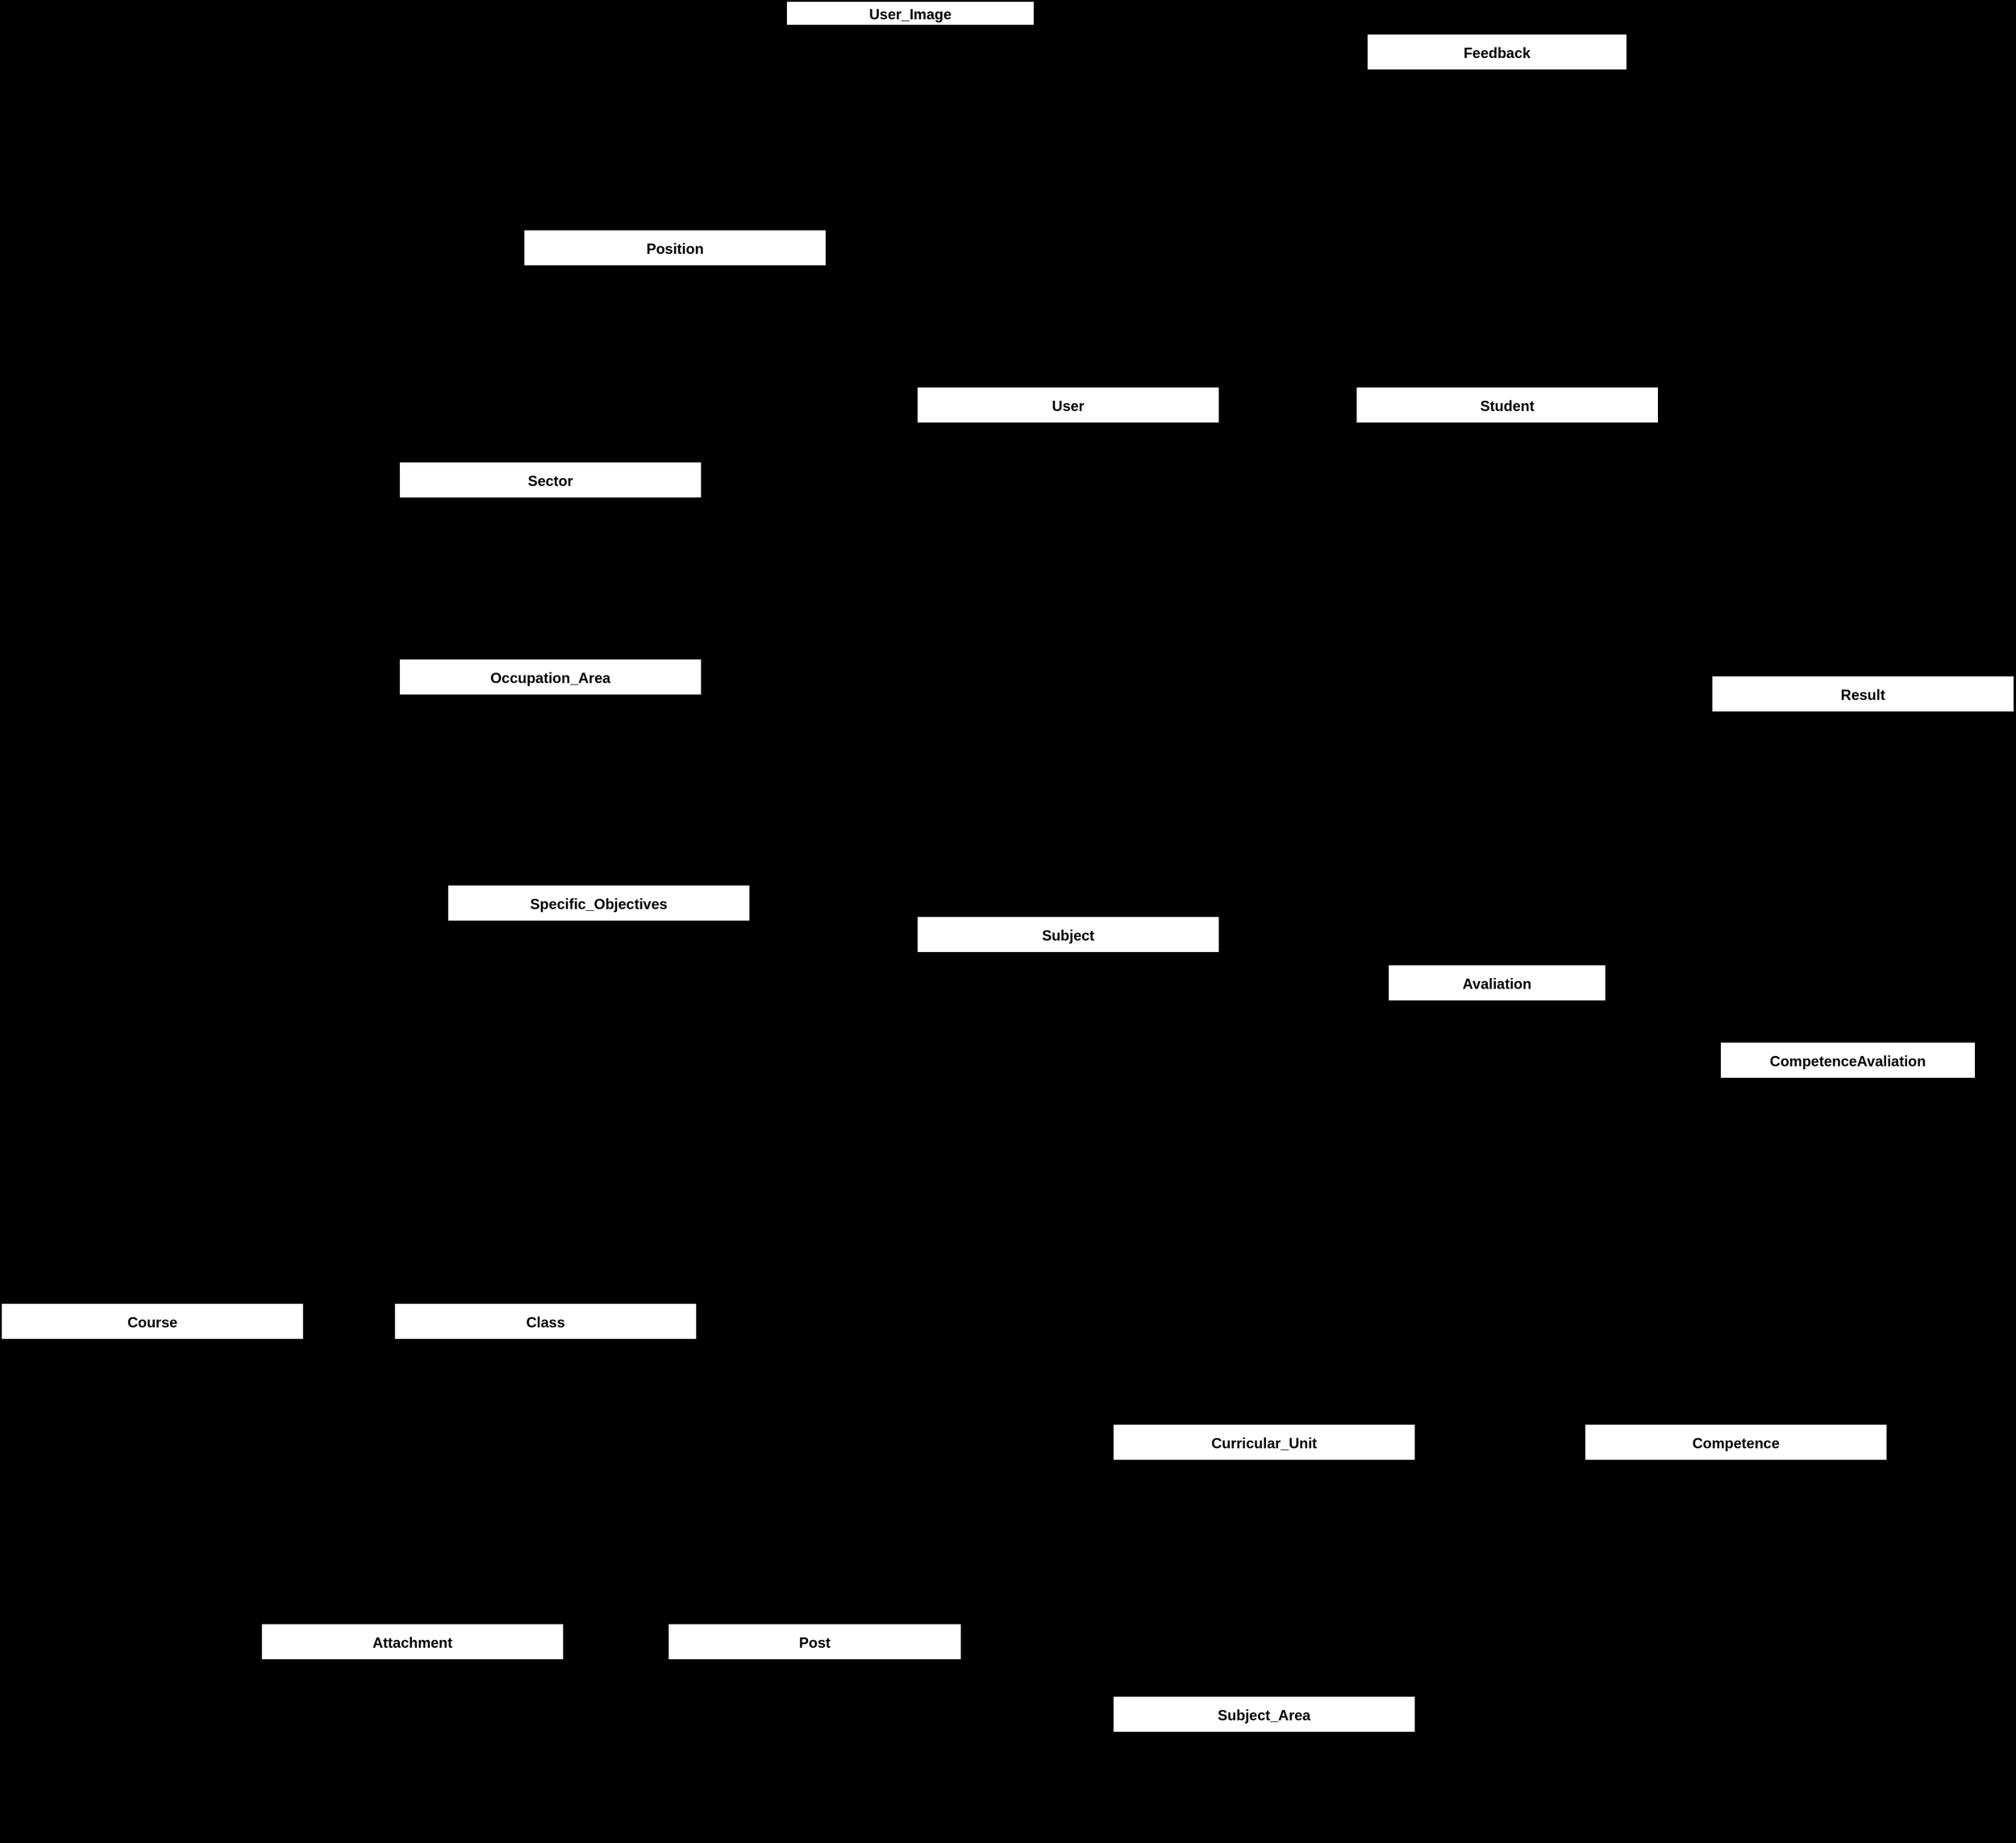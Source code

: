 <mxfile>
    <diagram id="R2lEEEUBdFMjLlhIrx00" name="Page-1">
        <mxGraphModel dx="4265" dy="1728" grid="0" gridSize="10" guides="1" tooltips="1" connect="1" arrows="1" fold="1" page="0" pageScale="1" pageWidth="850" pageHeight="1100" background="#000000" math="0" shadow="0" extFonts="Permanent Marker^https://fonts.googleapis.com/css?family=Permanent+Marker">
            <root>
                <mxCell id="0"/>
                <mxCell id="1" parent="0"/>
                <mxCell id="213" style="edgeStyle=orthogonalEdgeStyle;html=1;startArrow=ERzeroToMany;startFill=0;endArrow=ERone;endFill=0;" edge="1" parent="1" source="LVwDXbfBR7WqoEUQTei3-5" target="LVwDXbfBR7WqoEUQTei3-221">
                    <mxGeometry relative="1" as="geometry">
                        <Array as="points">
                            <mxPoint x="-615" y="575"/>
                        </Array>
                    </mxGeometry>
                </mxCell>
                <mxCell id="LVwDXbfBR7WqoEUQTei3-5" value="Course" style="shape=table;startSize=30;container=1;collapsible=1;childLayout=tableLayout;fixedRows=1;rowLines=0;fontStyle=1;align=center;resizeLast=1;" parent="1" vertex="1">
                    <mxGeometry x="-797" y="1063" width="250" height="150" as="geometry">
                        <mxRectangle x="120" y="320" width="80" height="30" as="alternateBounds"/>
                    </mxGeometry>
                </mxCell>
                <mxCell id="LVwDXbfBR7WqoEUQTei3-6" value="" style="shape=partialRectangle;collapsible=0;dropTarget=0;pointerEvents=0;fillColor=none;points=[[0,0.5],[1,0.5]];portConstraint=eastwest;top=0;left=0;right=0;bottom=1;" parent="LVwDXbfBR7WqoEUQTei3-5" vertex="1">
                    <mxGeometry y="30" width="250" height="30" as="geometry"/>
                </mxCell>
                <mxCell id="LVwDXbfBR7WqoEUQTei3-7" value="PK" style="shape=partialRectangle;overflow=hidden;connectable=0;fillColor=none;top=0;left=0;bottom=0;right=0;fontStyle=1;" parent="LVwDXbfBR7WqoEUQTei3-6" vertex="1">
                    <mxGeometry width="30" height="30" as="geometry">
                        <mxRectangle width="30" height="30" as="alternateBounds"/>
                    </mxGeometry>
                </mxCell>
                <mxCell id="LVwDXbfBR7WqoEUQTei3-8" value="id int" style="shape=partialRectangle;overflow=hidden;connectable=0;fillColor=none;top=0;left=0;bottom=0;right=0;align=left;spacingLeft=6;fontStyle=5;" parent="LVwDXbfBR7WqoEUQTei3-6" vertex="1">
                    <mxGeometry x="30" width="220" height="30" as="geometry">
                        <mxRectangle width="220" height="30" as="alternateBounds"/>
                    </mxGeometry>
                </mxCell>
                <mxCell id="210" style="shape=partialRectangle;collapsible=0;dropTarget=0;pointerEvents=0;fillColor=none;points=[[0,0.5],[1,0.5]];portConstraint=eastwest;top=0;left=0;right=0;bottom=0;" vertex="1" parent="LVwDXbfBR7WqoEUQTei3-5">
                    <mxGeometry y="60" width="250" height="30" as="geometry"/>
                </mxCell>
                <mxCell id="211" value="FK" style="shape=partialRectangle;overflow=hidden;connectable=0;fillColor=none;top=0;left=0;bottom=0;right=0;" vertex="1" parent="210">
                    <mxGeometry width="30" height="30" as="geometry">
                        <mxRectangle width="30" height="30" as="alternateBounds"/>
                    </mxGeometry>
                </mxCell>
                <mxCell id="212" value="default_occupation_area_id: int not null" style="shape=partialRectangle;overflow=hidden;connectable=0;fillColor=none;top=0;left=0;bottom=0;right=0;align=left;spacingLeft=6;" vertex="1" parent="210">
                    <mxGeometry x="30" width="220" height="30" as="geometry">
                        <mxRectangle width="220" height="30" as="alternateBounds"/>
                    </mxGeometry>
                </mxCell>
                <mxCell id="LVwDXbfBR7WqoEUQTei3-9" value="" style="shape=partialRectangle;collapsible=0;dropTarget=0;pointerEvents=0;fillColor=none;points=[[0,0.5],[1,0.5]];portConstraint=eastwest;top=0;left=0;right=0;bottom=0;" parent="LVwDXbfBR7WqoEUQTei3-5" vertex="1">
                    <mxGeometry y="90" width="250" height="30" as="geometry"/>
                </mxCell>
                <mxCell id="LVwDXbfBR7WqoEUQTei3-10" value="" style="shape=partialRectangle;overflow=hidden;connectable=0;fillColor=none;top=0;left=0;bottom=0;right=0;" parent="LVwDXbfBR7WqoEUQTei3-9" vertex="1">
                    <mxGeometry width="30" height="30" as="geometry">
                        <mxRectangle width="30" height="30" as="alternateBounds"/>
                    </mxGeometry>
                </mxCell>
                <mxCell id="LVwDXbfBR7WqoEUQTei3-11" value="name: varchar(255) not null" style="shape=partialRectangle;overflow=hidden;connectable=0;fillColor=none;top=0;left=0;bottom=0;right=0;align=left;spacingLeft=6;" parent="LVwDXbfBR7WqoEUQTei3-9" vertex="1">
                    <mxGeometry x="30" width="220" height="30" as="geometry">
                        <mxRectangle width="220" height="30" as="alternateBounds"/>
                    </mxGeometry>
                </mxCell>
                <mxCell id="LVwDXbfBR7WqoEUQTei3-18" value="" style="shape=partialRectangle;collapsible=0;dropTarget=0;pointerEvents=0;fillColor=none;points=[[0,0.5],[1,0.5]];portConstraint=eastwest;top=0;left=0;right=0;bottom=0;" parent="LVwDXbfBR7WqoEUQTei3-5" vertex="1">
                    <mxGeometry y="120" width="250" height="30" as="geometry"/>
                </mxCell>
                <mxCell id="LVwDXbfBR7WqoEUQTei3-19" value="" style="shape=partialRectangle;overflow=hidden;connectable=0;fillColor=none;top=0;left=0;bottom=0;right=0;" parent="LVwDXbfBR7WqoEUQTei3-18" vertex="1">
                    <mxGeometry width="30" height="30" as="geometry">
                        <mxRectangle width="30" height="30" as="alternateBounds"/>
                    </mxGeometry>
                </mxCell>
                <mxCell id="LVwDXbfBR7WqoEUQTei3-20" value="abbreviation: varchar(50) not null" style="shape=partialRectangle;overflow=hidden;connectable=0;fillColor=none;top=0;left=0;bottom=0;right=0;align=left;spacingLeft=6;" parent="LVwDXbfBR7WqoEUQTei3-18" vertex="1">
                    <mxGeometry x="30" width="220" height="30" as="geometry">
                        <mxRectangle width="220" height="30" as="alternateBounds"/>
                    </mxGeometry>
                </mxCell>
                <mxCell id="194" style="edgeStyle=orthogonalEdgeStyle;html=1;startArrow=ERone;startFill=0;endArrow=ERzeroToMany;endFill=0;" edge="1" parent="1" source="LVwDXbfBR7WqoEUQTei3-21" target="LVwDXbfBR7WqoEUQTei3-132">
                    <mxGeometry relative="1" as="geometry">
                        <Array as="points">
                            <mxPoint x="-347" y="1006"/>
                        </Array>
                    </mxGeometry>
                </mxCell>
                <mxCell id="LVwDXbfBR7WqoEUQTei3-21" value="Class" style="shape=table;startSize=30;container=1;collapsible=1;childLayout=tableLayout;fixedRows=1;rowLines=0;fontStyle=1;align=center;resizeLast=1;" parent="1" vertex="1">
                    <mxGeometry x="-472" y="1063" width="250" height="180" as="geometry">
                        <mxRectangle x="120" y="320" width="80" height="30" as="alternateBounds"/>
                    </mxGeometry>
                </mxCell>
                <mxCell id="118" value="" style="shape=partialRectangle;collapsible=0;dropTarget=0;pointerEvents=0;fillColor=none;points=[[0,0.5],[1,0.5]];portConstraint=eastwest;top=0;left=0;right=0;bottom=1;" parent="LVwDXbfBR7WqoEUQTei3-21" vertex="1">
                    <mxGeometry y="30" width="250" height="30" as="geometry"/>
                </mxCell>
                <mxCell id="119" value="PK" style="shape=partialRectangle;overflow=hidden;connectable=0;fillColor=none;top=0;left=0;bottom=0;right=0;fontStyle=1;" parent="118" vertex="1">
                    <mxGeometry width="30" height="30" as="geometry">
                        <mxRectangle width="30" height="30" as="alternateBounds"/>
                    </mxGeometry>
                </mxCell>
                <mxCell id="120" value="id int" style="shape=partialRectangle;overflow=hidden;connectable=0;fillColor=none;top=0;left=0;bottom=0;right=0;align=left;spacingLeft=6;fontStyle=5;" parent="118" vertex="1">
                    <mxGeometry x="30" width="220" height="30" as="geometry">
                        <mxRectangle width="220" height="30" as="alternateBounds"/>
                    </mxGeometry>
                </mxCell>
                <mxCell id="LVwDXbfBR7WqoEUQTei3-28" value="" style="shape=partialRectangle;collapsible=0;dropTarget=0;pointerEvents=0;fillColor=none;points=[[0,0.5],[1,0.5]];portConstraint=eastwest;top=0;left=0;right=0;bottom=0;" parent="LVwDXbfBR7WqoEUQTei3-21" vertex="1">
                    <mxGeometry y="60" width="250" height="30" as="geometry"/>
                </mxCell>
                <mxCell id="LVwDXbfBR7WqoEUQTei3-29" value="FK" style="shape=partialRectangle;overflow=hidden;connectable=0;fillColor=none;top=0;left=0;bottom=0;right=0;" parent="LVwDXbfBR7WqoEUQTei3-28" vertex="1">
                    <mxGeometry width="30" height="30" as="geometry">
                        <mxRectangle width="30" height="30" as="alternateBounds"/>
                    </mxGeometry>
                </mxCell>
                <mxCell id="LVwDXbfBR7WqoEUQTei3-30" value="id_course: int not null" style="shape=partialRectangle;overflow=hidden;connectable=0;fillColor=none;top=0;left=0;bottom=0;right=0;align=left;spacingLeft=6;" parent="LVwDXbfBR7WqoEUQTei3-28" vertex="1">
                    <mxGeometry x="30" width="220" height="30" as="geometry">
                        <mxRectangle width="220" height="30" as="alternateBounds"/>
                    </mxGeometry>
                </mxCell>
                <mxCell id="LVwDXbfBR7WqoEUQTei3-25" value="" style="shape=partialRectangle;collapsible=0;dropTarget=0;pointerEvents=0;fillColor=none;points=[[0,0.5],[1,0.5]];portConstraint=eastwest;top=0;left=0;right=0;bottom=0;" parent="LVwDXbfBR7WqoEUQTei3-21" vertex="1">
                    <mxGeometry y="90" width="250" height="30" as="geometry"/>
                </mxCell>
                <mxCell id="LVwDXbfBR7WqoEUQTei3-26" value="" style="shape=partialRectangle;overflow=hidden;connectable=0;fillColor=none;top=0;left=0;bottom=0;right=0;" parent="LVwDXbfBR7WqoEUQTei3-25" vertex="1">
                    <mxGeometry width="30" height="30" as="geometry">
                        <mxRectangle width="30" height="30" as="alternateBounds"/>
                    </mxGeometry>
                </mxCell>
                <mxCell id="LVwDXbfBR7WqoEUQTei3-27" value="starting_year: smallint not null" style="shape=partialRectangle;overflow=hidden;connectable=0;fillColor=none;top=0;left=0;bottom=0;right=0;align=left;spacingLeft=6;" parent="LVwDXbfBR7WqoEUQTei3-25" vertex="1">
                    <mxGeometry x="30" width="220" height="30" as="geometry">
                        <mxRectangle width="220" height="30" as="alternateBounds"/>
                    </mxGeometry>
                </mxCell>
                <mxCell id="207" style="shape=partialRectangle;collapsible=0;dropTarget=0;pointerEvents=0;fillColor=none;points=[[0,0.5],[1,0.5]];portConstraint=eastwest;top=0;left=0;right=0;bottom=0;" vertex="1" parent="LVwDXbfBR7WqoEUQTei3-21">
                    <mxGeometry y="120" width="250" height="30" as="geometry"/>
                </mxCell>
                <mxCell id="208" style="shape=partialRectangle;overflow=hidden;connectable=0;fillColor=none;top=0;left=0;bottom=0;right=0;" vertex="1" parent="207">
                    <mxGeometry width="30" height="30" as="geometry">
                        <mxRectangle width="30" height="30" as="alternateBounds"/>
                    </mxGeometry>
                </mxCell>
                <mxCell id="209" value="duration_periods: tinyint not null" style="shape=partialRectangle;overflow=hidden;connectable=0;fillColor=none;top=0;left=0;bottom=0;right=0;align=left;spacingLeft=6;" vertex="1" parent="207">
                    <mxGeometry x="30" width="220" height="30" as="geometry">
                        <mxRectangle width="220" height="30" as="alternateBounds"/>
                    </mxGeometry>
                </mxCell>
                <mxCell id="LVwDXbfBR7WqoEUQTei3-234" value="" style="shape=partialRectangle;collapsible=0;dropTarget=0;pointerEvents=0;fillColor=none;points=[[0,0.5],[1,0.5]];portConstraint=eastwest;top=0;left=0;right=0;bottom=0;" parent="LVwDXbfBR7WqoEUQTei3-21" vertex="1">
                    <mxGeometry y="150" width="250" height="30" as="geometry"/>
                </mxCell>
                <mxCell id="LVwDXbfBR7WqoEUQTei3-235" value="" style="shape=partialRectangle;overflow=hidden;connectable=0;fillColor=none;top=0;left=0;bottom=0;right=0;" parent="LVwDXbfBR7WqoEUQTei3-234" vertex="1">
                    <mxGeometry width="30" height="30" as="geometry">
                        <mxRectangle width="30" height="30" as="alternateBounds"/>
                    </mxGeometry>
                </mxCell>
                <mxCell id="LVwDXbfBR7WqoEUQTei3-236" value="is_active: bit not null" style="shape=partialRectangle;overflow=hidden;connectable=0;fillColor=none;top=0;left=0;bottom=0;right=0;align=left;spacingLeft=6;" parent="LVwDXbfBR7WqoEUQTei3-234" vertex="1">
                    <mxGeometry x="30" width="220" height="30" as="geometry">
                        <mxRectangle width="220" height="30" as="alternateBounds"/>
                    </mxGeometry>
                </mxCell>
                <mxCell id="LVwDXbfBR7WqoEUQTei3-31" value="Student" style="shape=table;startSize=30;container=1;collapsible=1;childLayout=tableLayout;fixedRows=1;rowLines=0;fontStyle=1;align=center;resizeLast=1;" parent="1" vertex="1">
                    <mxGeometry x="323" y="305" width="250" height="210" as="geometry">
                        <mxRectangle x="120" y="320" width="80" height="30" as="alternateBounds"/>
                    </mxGeometry>
                </mxCell>
                <mxCell id="LVwDXbfBR7WqoEUQTei3-32" value="" style="shape=partialRectangle;collapsible=0;dropTarget=0;pointerEvents=0;fillColor=none;points=[[0,0.5],[1,0.5]];portConstraint=eastwest;top=0;left=0;right=0;bottom=1;" parent="LVwDXbfBR7WqoEUQTei3-31" vertex="1">
                    <mxGeometry y="30" width="250" height="30" as="geometry"/>
                </mxCell>
                <mxCell id="LVwDXbfBR7WqoEUQTei3-33" value="PK" style="shape=partialRectangle;overflow=hidden;connectable=0;fillColor=none;top=0;left=0;bottom=0;right=0;fontStyle=1;" parent="LVwDXbfBR7WqoEUQTei3-32" vertex="1">
                    <mxGeometry width="30" height="30" as="geometry">
                        <mxRectangle width="30" height="30" as="alternateBounds"/>
                    </mxGeometry>
                </mxCell>
                <mxCell id="LVwDXbfBR7WqoEUQTei3-34" value="id int" style="shape=partialRectangle;overflow=hidden;connectable=0;fillColor=none;top=0;left=0;bottom=0;right=0;align=left;spacingLeft=6;fontStyle=5;" parent="LVwDXbfBR7WqoEUQTei3-32" vertex="1">
                    <mxGeometry x="30" width="220" height="30" as="geometry">
                        <mxRectangle width="220" height="30" as="alternateBounds"/>
                    </mxGeometry>
                </mxCell>
                <mxCell id="LVwDXbfBR7WqoEUQTei3-35" value="" style="shape=partialRectangle;collapsible=0;dropTarget=0;pointerEvents=0;fillColor=none;points=[[0,0.5],[1,0.5]];portConstraint=eastwest;top=0;left=0;right=0;bottom=0;" parent="LVwDXbfBR7WqoEUQTei3-31" vertex="1">
                    <mxGeometry y="60" width="250" height="30" as="geometry"/>
                </mxCell>
                <mxCell id="LVwDXbfBR7WqoEUQTei3-36" value="FK" style="shape=partialRectangle;overflow=hidden;connectable=0;fillColor=none;top=0;left=0;bottom=0;right=0;" parent="LVwDXbfBR7WqoEUQTei3-35" vertex="1">
                    <mxGeometry width="30" height="30" as="geometry">
                        <mxRectangle width="30" height="30" as="alternateBounds"/>
                    </mxGeometry>
                </mxCell>
                <mxCell id="LVwDXbfBR7WqoEUQTei3-37" value="id_user: int not null" style="shape=partialRectangle;overflow=hidden;connectable=0;fillColor=none;top=0;left=0;bottom=0;right=0;align=left;spacingLeft=6;" parent="LVwDXbfBR7WqoEUQTei3-35" vertex="1">
                    <mxGeometry x="30" width="220" height="30" as="geometry">
                        <mxRectangle width="220" height="30" as="alternateBounds"/>
                    </mxGeometry>
                </mxCell>
                <mxCell id="LVwDXbfBR7WqoEUQTei3-38" value="" style="shape=partialRectangle;collapsible=0;dropTarget=0;pointerEvents=0;fillColor=none;points=[[0,0.5],[1,0.5]];portConstraint=eastwest;top=0;left=0;right=0;bottom=0;" parent="LVwDXbfBR7WqoEUQTei3-31" vertex="1">
                    <mxGeometry y="90" width="250" height="30" as="geometry"/>
                </mxCell>
                <mxCell id="LVwDXbfBR7WqoEUQTei3-39" value="FK" style="shape=partialRectangle;overflow=hidden;connectable=0;fillColor=none;top=0;left=0;bottom=0;right=0;" parent="LVwDXbfBR7WqoEUQTei3-38" vertex="1">
                    <mxGeometry width="30" height="30" as="geometry">
                        <mxRectangle width="30" height="30" as="alternateBounds"/>
                    </mxGeometry>
                </mxCell>
                <mxCell id="LVwDXbfBR7WqoEUQTei3-40" value="id_class: int not null" style="shape=partialRectangle;overflow=hidden;connectable=0;fillColor=none;top=0;left=0;bottom=0;right=0;align=left;spacingLeft=6;" parent="LVwDXbfBR7WqoEUQTei3-38" vertex="1">
                    <mxGeometry x="30" width="220" height="30" as="geometry">
                        <mxRectangle width="220" height="30" as="alternateBounds"/>
                    </mxGeometry>
                </mxCell>
                <mxCell id="LVwDXbfBR7WqoEUQTei3-43" value="" style="shape=partialRectangle;collapsible=0;dropTarget=0;pointerEvents=0;fillColor=none;points=[[0,0.5],[1,0.5]];portConstraint=eastwest;top=0;left=0;right=0;bottom=0;" parent="LVwDXbfBR7WqoEUQTei3-31" vertex="1">
                    <mxGeometry y="120" width="250" height="30" as="geometry"/>
                </mxCell>
                <mxCell id="LVwDXbfBR7WqoEUQTei3-44" value="" style="shape=partialRectangle;overflow=hidden;connectable=0;fillColor=none;top=0;left=0;bottom=0;right=0;" parent="LVwDXbfBR7WqoEUQTei3-43" vertex="1">
                    <mxGeometry width="30" height="30" as="geometry">
                        <mxRectangle width="30" height="30" as="alternateBounds"/>
                    </mxGeometry>
                </mxCell>
                <mxCell id="LVwDXbfBR7WqoEUQTei3-45" value="grade: float not null" style="shape=partialRectangle;overflow=hidden;connectable=0;fillColor=none;top=0;left=0;bottom=0;right=0;align=left;spacingLeft=6;" parent="LVwDXbfBR7WqoEUQTei3-43" vertex="1">
                    <mxGeometry x="30" width="220" height="30" as="geometry">
                        <mxRectangle width="220" height="30" as="alternateBounds"/>
                    </mxGeometry>
                </mxCell>
                <mxCell id="LVwDXbfBR7WqoEUQTei3-46" value="" style="shape=partialRectangle;collapsible=0;dropTarget=0;pointerEvents=0;fillColor=none;points=[[0,0.5],[1,0.5]];portConstraint=eastwest;top=0;left=0;right=0;bottom=0;" parent="LVwDXbfBR7WqoEUQTei3-31" vertex="1">
                    <mxGeometry y="150" width="250" height="30" as="geometry"/>
                </mxCell>
                <mxCell id="LVwDXbfBR7WqoEUQTei3-47" value="" style="shape=partialRectangle;overflow=hidden;connectable=0;fillColor=none;top=0;left=0;bottom=0;right=0;" parent="LVwDXbfBR7WqoEUQTei3-46" vertex="1">
                    <mxGeometry width="30" height="30" as="geometry">
                        <mxRectangle width="30" height="30" as="alternateBounds"/>
                    </mxGeometry>
                </mxCell>
                <mxCell id="LVwDXbfBR7WqoEUQTei3-48" value="personal_feedback: varchar(MAX)" style="shape=partialRectangle;overflow=hidden;connectable=0;fillColor=none;top=0;left=0;bottom=0;right=0;align=left;spacingLeft=6;" parent="LVwDXbfBR7WqoEUQTei3-46" vertex="1">
                    <mxGeometry x="30" width="220" height="30" as="geometry">
                        <mxRectangle width="220" height="30" as="alternateBounds"/>
                    </mxGeometry>
                </mxCell>
                <mxCell id="LVwDXbfBR7WqoEUQTei3-49" value="" style="shape=partialRectangle;collapsible=0;dropTarget=0;pointerEvents=0;fillColor=none;points=[[0,0.5],[1,0.5]];portConstraint=eastwest;top=0;left=0;right=0;bottom=0;" parent="LVwDXbfBR7WqoEUQTei3-31" vertex="1">
                    <mxGeometry y="180" width="250" height="30" as="geometry"/>
                </mxCell>
                <mxCell id="LVwDXbfBR7WqoEUQTei3-50" value="" style="shape=partialRectangle;overflow=hidden;connectable=0;fillColor=none;top=0;left=0;bottom=0;right=0;" parent="LVwDXbfBR7WqoEUQTei3-49" vertex="1">
                    <mxGeometry width="30" height="30" as="geometry">
                        <mxRectangle width="30" height="30" as="alternateBounds"/>
                    </mxGeometry>
                </mxCell>
                <mxCell id="LVwDXbfBR7WqoEUQTei3-51" value="is_active: bit not null" style="shape=partialRectangle;overflow=hidden;connectable=0;fillColor=none;top=0;left=0;bottom=0;right=0;align=left;spacingLeft=6;" parent="LVwDXbfBR7WqoEUQTei3-49" vertex="1">
                    <mxGeometry x="30" width="220" height="30" as="geometry">
                        <mxRectangle width="220" height="30" as="alternateBounds"/>
                    </mxGeometry>
                </mxCell>
                <mxCell id="200" style="edgeStyle=orthogonalEdgeStyle;html=1;startArrow=ERone;startFill=0;endArrow=ERoneToMany;endFill=0;" edge="1" parent="1" source="LVwDXbfBR7WqoEUQTei3-53" target="LVwDXbfBR7WqoEUQTei3-31">
                    <mxGeometry relative="1" as="geometry">
                        <Array as="points">
                            <mxPoint x="737" y="386"/>
                        </Array>
                    </mxGeometry>
                </mxCell>
                <mxCell id="LVwDXbfBR7WqoEUQTei3-53" value="Result" style="shape=table;startSize=30;container=1;collapsible=1;childLayout=tableLayout;fixedRows=1;rowLines=0;fontStyle=1;align=center;resizeLast=1;" parent="1" vertex="1">
                    <mxGeometry x="617" y="544" width="250" height="210" as="geometry">
                        <mxRectangle x="120" y="320" width="80" height="30" as="alternateBounds"/>
                    </mxGeometry>
                </mxCell>
                <mxCell id="LVwDXbfBR7WqoEUQTei3-54" value="" style="shape=partialRectangle;collapsible=0;dropTarget=0;pointerEvents=0;fillColor=none;points=[[0,0.5],[1,0.5]];portConstraint=eastwest;top=0;left=0;right=0;bottom=1;" parent="LVwDXbfBR7WqoEUQTei3-53" vertex="1">
                    <mxGeometry y="30" width="250" height="30" as="geometry"/>
                </mxCell>
                <mxCell id="LVwDXbfBR7WqoEUQTei3-55" value="PK" style="shape=partialRectangle;overflow=hidden;connectable=0;fillColor=none;top=0;left=0;bottom=0;right=0;fontStyle=1;" parent="LVwDXbfBR7WqoEUQTei3-54" vertex="1">
                    <mxGeometry width="30" height="30" as="geometry">
                        <mxRectangle width="30" height="30" as="alternateBounds"/>
                    </mxGeometry>
                </mxCell>
                <mxCell id="LVwDXbfBR7WqoEUQTei3-56" value="id int" style="shape=partialRectangle;overflow=hidden;connectable=0;fillColor=none;top=0;left=0;bottom=0;right=0;align=left;spacingLeft=6;fontStyle=5;" parent="LVwDXbfBR7WqoEUQTei3-54" vertex="1">
                    <mxGeometry x="30" width="220" height="30" as="geometry">
                        <mxRectangle width="220" height="30" as="alternateBounds"/>
                    </mxGeometry>
                </mxCell>
                <mxCell id="185" style="shape=partialRectangle;collapsible=0;dropTarget=0;pointerEvents=0;fillColor=none;points=[[0,0.5],[1,0.5]];portConstraint=eastwest;top=0;left=0;right=0;bottom=0;" vertex="1" parent="LVwDXbfBR7WqoEUQTei3-53">
                    <mxGeometry y="60" width="250" height="30" as="geometry"/>
                </mxCell>
                <mxCell id="186" value="FK" style="shape=partialRectangle;overflow=hidden;connectable=0;fillColor=none;top=0;left=0;bottom=0;right=0;" vertex="1" parent="185">
                    <mxGeometry width="30" height="30" as="geometry">
                        <mxRectangle width="30" height="30" as="alternateBounds"/>
                    </mxGeometry>
                </mxCell>
                <mxCell id="187" value="student_id: int not null" style="shape=partialRectangle;overflow=hidden;connectable=0;fillColor=none;top=0;left=0;bottom=0;right=0;align=left;spacingLeft=6;" vertex="1" parent="185">
                    <mxGeometry x="30" width="220" height="30" as="geometry">
                        <mxRectangle width="220" height="30" as="alternateBounds"/>
                    </mxGeometry>
                </mxCell>
                <mxCell id="LVwDXbfBR7WqoEUQTei3-57" value="" style="shape=partialRectangle;collapsible=0;dropTarget=0;pointerEvents=0;fillColor=none;points=[[0,0.5],[1,0.5]];portConstraint=eastwest;top=0;left=0;right=0;bottom=0;" parent="LVwDXbfBR7WqoEUQTei3-53" vertex="1">
                    <mxGeometry y="90" width="250" height="30" as="geometry"/>
                </mxCell>
                <mxCell id="LVwDXbfBR7WqoEUQTei3-58" value="FK" style="shape=partialRectangle;overflow=hidden;connectable=0;fillColor=none;top=0;left=0;bottom=0;right=0;" parent="LVwDXbfBR7WqoEUQTei3-57" vertex="1">
                    <mxGeometry width="30" height="30" as="geometry">
                        <mxRectangle width="30" height="30" as="alternateBounds"/>
                    </mxGeometry>
                </mxCell>
                <mxCell id="LVwDXbfBR7WqoEUQTei3-59" value="competence_id: int not null" style="shape=partialRectangle;overflow=hidden;connectable=0;fillColor=none;top=0;left=0;bottom=0;right=0;align=left;spacingLeft=6;" parent="LVwDXbfBR7WqoEUQTei3-57" vertex="1">
                    <mxGeometry x="30" width="220" height="30" as="geometry">
                        <mxRectangle width="220" height="30" as="alternateBounds"/>
                    </mxGeometry>
                </mxCell>
                <mxCell id="LVwDXbfBR7WqoEUQTei3-63" value="" style="shape=partialRectangle;collapsible=0;dropTarget=0;pointerEvents=0;fillColor=none;points=[[0,0.5],[1,0.5]];portConstraint=eastwest;top=0;left=0;right=0;bottom=0;" parent="LVwDXbfBR7WqoEUQTei3-53" vertex="1">
                    <mxGeometry y="120" width="250" height="30" as="geometry"/>
                </mxCell>
                <mxCell id="LVwDXbfBR7WqoEUQTei3-64" value="FK" style="shape=partialRectangle;overflow=hidden;connectable=0;fillColor=none;top=0;left=0;bottom=0;right=0;" parent="LVwDXbfBR7WqoEUQTei3-63" vertex="1">
                    <mxGeometry width="30" height="30" as="geometry">
                        <mxRectangle width="30" height="30" as="alternateBounds"/>
                    </mxGeometry>
                </mxCell>
                <mxCell id="LVwDXbfBR7WqoEUQTei3-65" value="avaliation_id: int not null" style="shape=partialRectangle;overflow=hidden;connectable=0;fillColor=none;top=0;left=0;bottom=0;right=0;align=left;spacingLeft=6;" parent="LVwDXbfBR7WqoEUQTei3-63" vertex="1">
                    <mxGeometry x="30" width="220" height="30" as="geometry">
                        <mxRectangle width="220" height="30" as="alternateBounds"/>
                    </mxGeometry>
                </mxCell>
                <mxCell id="LVwDXbfBR7WqoEUQTei3-60" value="" style="shape=partialRectangle;collapsible=0;dropTarget=0;pointerEvents=0;fillColor=none;points=[[0,0.5],[1,0.5]];portConstraint=eastwest;top=0;left=0;right=0;bottom=0;" parent="LVwDXbfBR7WqoEUQTei3-53" vertex="1">
                    <mxGeometry y="150" width="250" height="30" as="geometry"/>
                </mxCell>
                <mxCell id="LVwDXbfBR7WqoEUQTei3-61" value="" style="shape=partialRectangle;overflow=hidden;connectable=0;fillColor=none;top=0;left=0;bottom=0;right=0;" parent="LVwDXbfBR7WqoEUQTei3-60" vertex="1">
                    <mxGeometry width="30" height="30" as="geometry">
                        <mxRectangle width="30" height="30" as="alternateBounds"/>
                    </mxGeometry>
                </mxCell>
                <mxCell id="LVwDXbfBR7WqoEUQTei3-62" value="aptitude: float not null" style="shape=partialRectangle;overflow=hidden;connectable=0;fillColor=none;top=0;left=0;bottom=0;right=0;align=left;spacingLeft=6;" parent="LVwDXbfBR7WqoEUQTei3-60" vertex="1">
                    <mxGeometry x="30" width="220" height="30" as="geometry">
                        <mxRectangle width="220" height="30" as="alternateBounds"/>
                    </mxGeometry>
                </mxCell>
                <mxCell id="LVwDXbfBR7WqoEUQTei3-66" value="" style="shape=partialRectangle;collapsible=0;dropTarget=0;pointerEvents=0;fillColor=none;points=[[0,0.5],[1,0.5]];portConstraint=eastwest;top=0;left=0;right=0;bottom=0;" parent="LVwDXbfBR7WqoEUQTei3-53" vertex="1">
                    <mxGeometry y="180" width="250" height="30" as="geometry"/>
                </mxCell>
                <mxCell id="LVwDXbfBR7WqoEUQTei3-67" value="" style="shape=partialRectangle;overflow=hidden;connectable=0;fillColor=none;top=0;left=0;bottom=0;right=0;" parent="LVwDXbfBR7WqoEUQTei3-66" vertex="1">
                    <mxGeometry width="30" height="30" as="geometry">
                        <mxRectangle width="30" height="30" as="alternateBounds"/>
                    </mxGeometry>
                </mxCell>
                <mxCell id="LVwDXbfBR7WqoEUQTei3-68" value="is_active: bit not null" style="shape=partialRectangle;overflow=hidden;connectable=0;fillColor=none;top=0;left=0;bottom=0;right=0;align=left;spacingLeft=6;" parent="LVwDXbfBR7WqoEUQTei3-66" vertex="1">
                    <mxGeometry x="30" width="220" height="30" as="geometry">
                        <mxRectangle width="220" height="30" as="alternateBounds"/>
                    </mxGeometry>
                </mxCell>
                <mxCell id="195" style="edgeStyle=orthogonalEdgeStyle;html=1;startArrow=ERoneToMany;startFill=0;endArrow=ERone;endFill=0;" edge="1" parent="1" source="LVwDXbfBR7WqoEUQTei3-71" target="LVwDXbfBR7WqoEUQTei3-151">
                    <mxGeometry relative="1" as="geometry"/>
                </mxCell>
                <mxCell id="198" style="edgeStyle=orthogonalEdgeStyle;html=1;startArrow=ERone;startFill=0;endArrow=ERzeroToMany;endFill=0;" edge="1" parent="1" source="LVwDXbfBR7WqoEUQTei3-71" target="169">
                    <mxGeometry relative="1" as="geometry"/>
                </mxCell>
                <mxCell id="LVwDXbfBR7WqoEUQTei3-71" value="Competence" style="shape=table;startSize=30;container=1;collapsible=1;childLayout=tableLayout;fixedRows=1;rowLines=0;fontStyle=1;align=center;resizeLast=1;" parent="1" vertex="1">
                    <mxGeometry x="512" y="1163" width="250" height="150" as="geometry">
                        <mxRectangle x="120" y="320" width="80" height="30" as="alternateBounds"/>
                    </mxGeometry>
                </mxCell>
                <mxCell id="LVwDXbfBR7WqoEUQTei3-72" value="" style="shape=partialRectangle;collapsible=0;dropTarget=0;pointerEvents=0;fillColor=none;points=[[0,0.5],[1,0.5]];portConstraint=eastwest;top=0;left=0;right=0;bottom=1;" parent="LVwDXbfBR7WqoEUQTei3-71" vertex="1">
                    <mxGeometry y="30" width="250" height="30" as="geometry"/>
                </mxCell>
                <mxCell id="LVwDXbfBR7WqoEUQTei3-73" value="PK" style="shape=partialRectangle;overflow=hidden;connectable=0;fillColor=none;top=0;left=0;bottom=0;right=0;fontStyle=1;" parent="LVwDXbfBR7WqoEUQTei3-72" vertex="1">
                    <mxGeometry width="30" height="30" as="geometry">
                        <mxRectangle width="30" height="30" as="alternateBounds"/>
                    </mxGeometry>
                </mxCell>
                <mxCell id="LVwDXbfBR7WqoEUQTei3-74" value="id int" style="shape=partialRectangle;overflow=hidden;connectable=0;fillColor=none;top=0;left=0;bottom=0;right=0;align=left;spacingLeft=6;fontStyle=5;" parent="LVwDXbfBR7WqoEUQTei3-72" vertex="1">
                    <mxGeometry x="30" width="220" height="30" as="geometry">
                        <mxRectangle width="220" height="30" as="alternateBounds"/>
                    </mxGeometry>
                </mxCell>
                <mxCell id="11" style="shape=partialRectangle;collapsible=0;dropTarget=0;pointerEvents=0;fillColor=none;points=[[0,0.5],[1,0.5]];portConstraint=eastwest;top=0;left=0;right=0;bottom=0;" parent="LVwDXbfBR7WqoEUQTei3-71" vertex="1">
                    <mxGeometry y="60" width="250" height="30" as="geometry"/>
                </mxCell>
                <mxCell id="12" value="FK" style="shape=partialRectangle;overflow=hidden;connectable=0;fillColor=none;top=0;left=0;bottom=0;right=0;" parent="11" vertex="1">
                    <mxGeometry width="30" height="30" as="geometry">
                        <mxRectangle width="30" height="30" as="alternateBounds"/>
                    </mxGeometry>
                </mxCell>
                <mxCell id="13" value="curricular_unit_id: int not null" style="shape=partialRectangle;overflow=hidden;connectable=0;fillColor=none;top=0;left=0;bottom=0;right=0;align=left;spacingLeft=6;" parent="11" vertex="1">
                    <mxGeometry x="30" width="220" height="30" as="geometry">
                        <mxRectangle width="220" height="30" as="alternateBounds"/>
                    </mxGeometry>
                </mxCell>
                <mxCell id="LVwDXbfBR7WqoEUQTei3-75" value="" style="shape=partialRectangle;collapsible=0;dropTarget=0;pointerEvents=0;fillColor=none;points=[[0,0.5],[1,0.5]];portConstraint=eastwest;top=0;left=0;right=0;bottom=0;" parent="LVwDXbfBR7WqoEUQTei3-71" vertex="1">
                    <mxGeometry y="90" width="250" height="30" as="geometry"/>
                </mxCell>
                <mxCell id="LVwDXbfBR7WqoEUQTei3-76" value="" style="shape=partialRectangle;overflow=hidden;connectable=0;fillColor=none;top=0;left=0;bottom=0;right=0;" parent="LVwDXbfBR7WqoEUQTei3-75" vertex="1">
                    <mxGeometry width="30" height="30" as="geometry">
                        <mxRectangle width="30" height="30" as="alternateBounds"/>
                    </mxGeometry>
                </mxCell>
                <mxCell id="LVwDXbfBR7WqoEUQTei3-77" value="descriptrion: varchar(255) not null" style="shape=partialRectangle;overflow=hidden;connectable=0;fillColor=none;top=0;left=0;bottom=0;right=0;align=left;spacingLeft=6;" parent="LVwDXbfBR7WqoEUQTei3-75" vertex="1">
                    <mxGeometry x="30" width="220" height="30" as="geometry">
                        <mxRectangle width="220" height="30" as="alternateBounds"/>
                    </mxGeometry>
                </mxCell>
                <mxCell id="8" style="shape=partialRectangle;collapsible=0;dropTarget=0;pointerEvents=0;fillColor=none;points=[[0,0.5],[1,0.5]];portConstraint=eastwest;top=0;left=0;right=0;bottom=0;" parent="LVwDXbfBR7WqoEUQTei3-71" vertex="1">
                    <mxGeometry y="120" width="250" height="30" as="geometry"/>
                </mxCell>
                <mxCell id="9" style="shape=partialRectangle;overflow=hidden;connectable=0;fillColor=none;top=0;left=0;bottom=0;right=0;" parent="8" vertex="1">
                    <mxGeometry width="30" height="30" as="geometry">
                        <mxRectangle width="30" height="30" as="alternateBounds"/>
                    </mxGeometry>
                </mxCell>
                <mxCell id="10" value="is_active: bit not null" style="shape=partialRectangle;overflow=hidden;connectable=0;fillColor=none;top=0;left=0;bottom=0;right=0;align=left;spacingLeft=6;" parent="8" vertex="1">
                    <mxGeometry x="30" width="220" height="30" as="geometry">
                        <mxRectangle width="220" height="30" as="alternateBounds"/>
                    </mxGeometry>
                </mxCell>
                <mxCell id="LVwDXbfBR7WqoEUQTei3-96" value="Specific_Objectives" style="shape=table;startSize=30;container=1;collapsible=1;childLayout=tableLayout;fixedRows=1;rowLines=0;fontStyle=1;align=center;resizeLast=1;" parent="1" vertex="1">
                    <mxGeometry x="-428" y="717" width="250" height="240" as="geometry">
                        <mxRectangle x="120" y="320" width="80" height="30" as="alternateBounds"/>
                    </mxGeometry>
                </mxCell>
                <mxCell id="LVwDXbfBR7WqoEUQTei3-97" value="" style="shape=partialRectangle;collapsible=0;dropTarget=0;pointerEvents=0;fillColor=none;points=[[0,0.5],[1,0.5]];portConstraint=eastwest;top=0;left=0;right=0;bottom=1;" parent="LVwDXbfBR7WqoEUQTei3-96" vertex="1">
                    <mxGeometry y="30" width="250" height="30" as="geometry"/>
                </mxCell>
                <mxCell id="LVwDXbfBR7WqoEUQTei3-98" value="PK" style="shape=partialRectangle;overflow=hidden;connectable=0;fillColor=none;top=0;left=0;bottom=0;right=0;fontStyle=1;" parent="LVwDXbfBR7WqoEUQTei3-97" vertex="1">
                    <mxGeometry width="30" height="30" as="geometry">
                        <mxRectangle width="30" height="30" as="alternateBounds"/>
                    </mxGeometry>
                </mxCell>
                <mxCell id="LVwDXbfBR7WqoEUQTei3-99" value="id int" style="shape=partialRectangle;overflow=hidden;connectable=0;fillColor=none;top=0;left=0;bottom=0;right=0;align=left;spacingLeft=6;fontStyle=5;" parent="LVwDXbfBR7WqoEUQTei3-97" vertex="1">
                    <mxGeometry x="30" width="220" height="30" as="geometry">
                        <mxRectangle width="220" height="30" as="alternateBounds"/>
                    </mxGeometry>
                </mxCell>
                <mxCell id="LVwDXbfBR7WqoEUQTei3-112" value="" style="shape=partialRectangle;collapsible=0;dropTarget=0;pointerEvents=0;fillColor=none;points=[[0,0.5],[1,0.5]];portConstraint=eastwest;top=0;left=0;right=0;bottom=0;" parent="LVwDXbfBR7WqoEUQTei3-96" vertex="1">
                    <mxGeometry y="60" width="250" height="30" as="geometry"/>
                </mxCell>
                <mxCell id="LVwDXbfBR7WqoEUQTei3-113" value="FK" style="shape=partialRectangle;overflow=hidden;connectable=0;fillColor=none;top=0;left=0;bottom=0;right=0;" parent="LVwDXbfBR7WqoEUQTei3-112" vertex="1">
                    <mxGeometry width="30" height="30" as="geometry">
                        <mxRectangle width="30" height="30" as="alternateBounds"/>
                    </mxGeometry>
                </mxCell>
                <mxCell id="LVwDXbfBR7WqoEUQTei3-114" value="subject_id: int not null" style="shape=partialRectangle;overflow=hidden;connectable=0;fillColor=none;top=0;left=0;bottom=0;right=0;align=left;spacingLeft=6;" parent="LVwDXbfBR7WqoEUQTei3-112" vertex="1">
                    <mxGeometry x="30" width="220" height="30" as="geometry">
                        <mxRectangle width="220" height="30" as="alternateBounds"/>
                    </mxGeometry>
                </mxCell>
                <mxCell id="LVwDXbfBR7WqoEUQTei3-100" value="" style="shape=partialRectangle;collapsible=0;dropTarget=0;pointerEvents=0;fillColor=none;points=[[0,0.5],[1,0.5]];portConstraint=eastwest;top=0;left=0;right=0;bottom=0;" parent="LVwDXbfBR7WqoEUQTei3-96" vertex="1">
                    <mxGeometry y="90" width="250" height="30" as="geometry"/>
                </mxCell>
                <mxCell id="LVwDXbfBR7WqoEUQTei3-101" value="" style="shape=partialRectangle;overflow=hidden;connectable=0;fillColor=none;top=0;left=0;bottom=0;right=0;" parent="LVwDXbfBR7WqoEUQTei3-100" vertex="1">
                    <mxGeometry width="30" height="30" as="geometry">
                        <mxRectangle width="30" height="30" as="alternateBounds"/>
                    </mxGeometry>
                </mxCell>
                <mxCell id="LVwDXbfBR7WqoEUQTei3-102" value="identification: varchar(300) not null" style="shape=partialRectangle;overflow=hidden;connectable=0;fillColor=none;top=0;left=0;bottom=0;right=0;align=left;spacingLeft=6;" parent="LVwDXbfBR7WqoEUQTei3-100" vertex="1">
                    <mxGeometry x="30" width="220" height="30" as="geometry">
                        <mxRectangle width="220" height="30" as="alternateBounds"/>
                    </mxGeometry>
                </mxCell>
                <mxCell id="LVwDXbfBR7WqoEUQTei3-103" value="" style="shape=partialRectangle;collapsible=0;dropTarget=0;pointerEvents=0;fillColor=none;points=[[0,0.5],[1,0.5]];portConstraint=eastwest;top=0;left=0;right=0;bottom=0;" parent="LVwDXbfBR7WqoEUQTei3-96" vertex="1">
                    <mxGeometry y="120" width="250" height="30" as="geometry"/>
                </mxCell>
                <mxCell id="LVwDXbfBR7WqoEUQTei3-104" value="" style="shape=partialRectangle;overflow=hidden;connectable=0;fillColor=none;top=0;left=0;bottom=0;right=0;" parent="LVwDXbfBR7WqoEUQTei3-103" vertex="1">
                    <mxGeometry width="30" height="30" as="geometry">
                        <mxRectangle width="30" height="30" as="alternateBounds"/>
                    </mxGeometry>
                </mxCell>
                <mxCell id="LVwDXbfBR7WqoEUQTei3-105" value="ressources: varchar(300) null" style="shape=partialRectangle;overflow=hidden;connectable=0;fillColor=none;top=0;left=0;bottom=0;right=0;align=left;spacingLeft=6;" parent="LVwDXbfBR7WqoEUQTei3-103" vertex="1">
                    <mxGeometry x="30" width="220" height="30" as="geometry">
                        <mxRectangle width="220" height="30" as="alternateBounds"/>
                    </mxGeometry>
                </mxCell>
                <mxCell id="LVwDXbfBR7WqoEUQTei3-106" value="" style="shape=partialRectangle;collapsible=0;dropTarget=0;pointerEvents=0;fillColor=none;points=[[0,0.5],[1,0.5]];portConstraint=eastwest;top=0;left=0;right=0;bottom=0;" parent="LVwDXbfBR7WqoEUQTei3-96" vertex="1">
                    <mxGeometry y="150" width="250" height="30" as="geometry"/>
                </mxCell>
                <mxCell id="LVwDXbfBR7WqoEUQTei3-107" value="" style="shape=partialRectangle;overflow=hidden;connectable=0;fillColor=none;top=0;left=0;bottom=0;right=0;" parent="LVwDXbfBR7WqoEUQTei3-106" vertex="1">
                    <mxGeometry width="30" height="30" as="geometry">
                        <mxRectangle width="30" height="30" as="alternateBounds"/>
                    </mxGeometry>
                </mxCell>
                <mxCell id="LVwDXbfBR7WqoEUQTei3-108" value="time: int not null" style="shape=partialRectangle;overflow=hidden;connectable=0;fillColor=none;top=0;left=0;bottom=0;right=0;align=left;spacingLeft=6;" parent="LVwDXbfBR7WqoEUQTei3-106" vertex="1">
                    <mxGeometry x="30" width="220" height="30" as="geometry">
                        <mxRectangle width="220" height="30" as="alternateBounds"/>
                    </mxGeometry>
                </mxCell>
                <mxCell id="LVwDXbfBR7WqoEUQTei3-109" value="" style="shape=partialRectangle;collapsible=0;dropTarget=0;pointerEvents=0;fillColor=none;points=[[0,0.5],[1,0.5]];portConstraint=eastwest;top=0;left=0;right=0;bottom=0;" parent="LVwDXbfBR7WqoEUQTei3-96" vertex="1">
                    <mxGeometry y="180" width="250" height="30" as="geometry"/>
                </mxCell>
                <mxCell id="LVwDXbfBR7WqoEUQTei3-110" value="" style="shape=partialRectangle;overflow=hidden;connectable=0;fillColor=none;top=0;left=0;bottom=0;right=0;" parent="LVwDXbfBR7WqoEUQTei3-109" vertex="1">
                    <mxGeometry width="30" height="30" as="geometry">
                        <mxRectangle width="30" height="30" as="alternateBounds"/>
                    </mxGeometry>
                </mxCell>
                <mxCell id="LVwDXbfBR7WqoEUQTei3-111" value="evaluation_criteria: varchar(500) null" style="shape=partialRectangle;overflow=hidden;connectable=0;fillColor=none;top=0;left=0;bottom=0;right=0;align=left;spacingLeft=6;" parent="LVwDXbfBR7WqoEUQTei3-109" vertex="1">
                    <mxGeometry x="30" width="220" height="30" as="geometry">
                        <mxRectangle width="220" height="30" as="alternateBounds"/>
                    </mxGeometry>
                </mxCell>
                <mxCell id="LVwDXbfBR7WqoEUQTei3-115" value="" style="shape=partialRectangle;collapsible=0;dropTarget=0;pointerEvents=0;fillColor=none;points=[[0,0.5],[1,0.5]];portConstraint=eastwest;top=0;left=0;right=0;bottom=0;" parent="LVwDXbfBR7WqoEUQTei3-96" vertex="1">
                    <mxGeometry y="210" width="250" height="30" as="geometry"/>
                </mxCell>
                <mxCell id="LVwDXbfBR7WqoEUQTei3-116" value="" style="shape=partialRectangle;overflow=hidden;connectable=0;fillColor=none;top=0;left=0;bottom=0;right=0;" parent="LVwDXbfBR7WqoEUQTei3-115" vertex="1">
                    <mxGeometry width="30" height="30" as="geometry">
                        <mxRectangle width="30" height="30" as="alternateBounds"/>
                    </mxGeometry>
                </mxCell>
                <mxCell id="LVwDXbfBR7WqoEUQTei3-117" value="is_active: bit not null" style="shape=partialRectangle;overflow=hidden;connectable=0;fillColor=none;top=0;left=0;bottom=0;right=0;align=left;spacingLeft=6;" parent="LVwDXbfBR7WqoEUQTei3-115" vertex="1">
                    <mxGeometry x="30" width="220" height="30" as="geometry">
                        <mxRectangle width="220" height="30" as="alternateBounds"/>
                    </mxGeometry>
                </mxCell>
                <mxCell id="196" style="edgeStyle=orthogonalEdgeStyle;html=1;startArrow=ERone;startFill=0;endArrow=ERzeroToMany;endFill=0;" edge="1" parent="1" source="LVwDXbfBR7WqoEUQTei3-132" target="153">
                    <mxGeometry relative="1" as="geometry">
                        <Array as="points">
                            <mxPoint x="311" y="893"/>
                            <mxPoint x="311" y="893"/>
                        </Array>
                    </mxGeometry>
                </mxCell>
                <mxCell id="LVwDXbfBR7WqoEUQTei3-132" value="Subject" style="shape=table;startSize=30;container=1;collapsible=1;childLayout=tableLayout;fixedRows=1;rowLines=0;fontStyle=1;align=center;resizeLast=1;" parent="1" vertex="1">
                    <mxGeometry x="-40" y="743" width="250" height="300" as="geometry">
                        <mxRectangle x="80" y="1480" width="80" height="30" as="alternateBounds"/>
                    </mxGeometry>
                </mxCell>
                <mxCell id="LVwDXbfBR7WqoEUQTei3-133" value="" style="shape=partialRectangle;collapsible=0;dropTarget=0;pointerEvents=0;fillColor=none;points=[[0,0.5],[1,0.5]];portConstraint=eastwest;top=0;left=0;right=0;bottom=1;" parent="LVwDXbfBR7WqoEUQTei3-132" vertex="1">
                    <mxGeometry y="30" width="250" height="30" as="geometry"/>
                </mxCell>
                <mxCell id="LVwDXbfBR7WqoEUQTei3-134" value="PK" style="shape=partialRectangle;overflow=hidden;connectable=0;fillColor=none;top=0;left=0;bottom=0;right=0;fontStyle=1;" parent="LVwDXbfBR7WqoEUQTei3-133" vertex="1">
                    <mxGeometry width="30" height="30" as="geometry">
                        <mxRectangle width="30" height="30" as="alternateBounds"/>
                    </mxGeometry>
                </mxCell>
                <mxCell id="LVwDXbfBR7WqoEUQTei3-135" value="id int" style="shape=partialRectangle;overflow=hidden;connectable=0;fillColor=none;top=0;left=0;bottom=0;right=0;align=left;spacingLeft=6;fontStyle=5;" parent="LVwDXbfBR7WqoEUQTei3-133" vertex="1">
                    <mxGeometry x="30" width="220" height="30" as="geometry">
                        <mxRectangle width="220" height="30" as="alternateBounds"/>
                    </mxGeometry>
                </mxCell>
                <mxCell id="LVwDXbfBR7WqoEUQTei3-136" value="" style="shape=partialRectangle;collapsible=0;dropTarget=0;pointerEvents=0;fillColor=none;points=[[0,0.5],[1,0.5]];portConstraint=eastwest;top=0;left=0;right=0;bottom=0;" parent="LVwDXbfBR7WqoEUQTei3-132" vertex="1">
                    <mxGeometry y="60" width="250" height="30" as="geometry"/>
                </mxCell>
                <mxCell id="LVwDXbfBR7WqoEUQTei3-137" value="FK" style="shape=partialRectangle;overflow=hidden;connectable=0;fillColor=none;top=0;left=0;bottom=0;right=0;" parent="LVwDXbfBR7WqoEUQTei3-136" vertex="1">
                    <mxGeometry width="30" height="30" as="geometry">
                        <mxRectangle width="30" height="30" as="alternateBounds"/>
                    </mxGeometry>
                </mxCell>
                <mxCell id="LVwDXbfBR7WqoEUQTei3-138" value="instructor_id: int null" style="shape=partialRectangle;overflow=hidden;connectable=0;fillColor=none;top=0;left=0;bottom=0;right=0;align=left;spacingLeft=6;" parent="LVwDXbfBR7WqoEUQTei3-136" vertex="1">
                    <mxGeometry x="30" width="220" height="30" as="geometry">
                        <mxRectangle width="220" height="30" as="alternateBounds"/>
                    </mxGeometry>
                </mxCell>
                <mxCell id="LVwDXbfBR7WqoEUQTei3-139" value="" style="shape=partialRectangle;collapsible=0;dropTarget=0;pointerEvents=0;fillColor=none;points=[[0,0.5],[1,0.5]];portConstraint=eastwest;top=0;left=0;right=0;bottom=0;" parent="LVwDXbfBR7WqoEUQTei3-132" vertex="1">
                    <mxGeometry y="90" width="250" height="30" as="geometry"/>
                </mxCell>
                <mxCell id="LVwDXbfBR7WqoEUQTei3-140" value="FK" style="shape=partialRectangle;overflow=hidden;connectable=0;fillColor=none;top=0;left=0;bottom=0;right=0;" parent="LVwDXbfBR7WqoEUQTei3-139" vertex="1">
                    <mxGeometry width="30" height="30" as="geometry">
                        <mxRectangle width="30" height="30" as="alternateBounds"/>
                    </mxGeometry>
                </mxCell>
                <mxCell id="LVwDXbfBR7WqoEUQTei3-141" value="curricular_unit_id: int not null" style="shape=partialRectangle;overflow=hidden;connectable=0;fillColor=none;top=0;left=0;bottom=0;right=0;align=left;spacingLeft=6;" parent="LVwDXbfBR7WqoEUQTei3-139" vertex="1">
                    <mxGeometry x="30" width="220" height="30" as="geometry">
                        <mxRectangle width="220" height="30" as="alternateBounds"/>
                    </mxGeometry>
                </mxCell>
                <mxCell id="22" style="shape=partialRectangle;collapsible=0;dropTarget=0;pointerEvents=0;fillColor=none;points=[[0,0.5],[1,0.5]];portConstraint=eastwest;top=0;left=0;right=0;bottom=0;" parent="LVwDXbfBR7WqoEUQTei3-132" vertex="1">
                    <mxGeometry y="120" width="250" height="30" as="geometry"/>
                </mxCell>
                <mxCell id="23" value="FK" style="shape=partialRectangle;overflow=hidden;connectable=0;fillColor=none;top=0;left=0;bottom=0;right=0;" parent="22" vertex="1">
                    <mxGeometry width="30" height="30" as="geometry">
                        <mxRectangle width="30" height="30" as="alternateBounds"/>
                    </mxGeometry>
                </mxCell>
                <mxCell id="24" value="class_id: int not null" style="shape=partialRectangle;overflow=hidden;connectable=0;fillColor=none;top=0;left=0;bottom=0;right=0;align=left;spacingLeft=6;" parent="22" vertex="1">
                    <mxGeometry x="30" width="220" height="30" as="geometry">
                        <mxRectangle width="220" height="30" as="alternateBounds"/>
                    </mxGeometry>
                </mxCell>
                <mxCell id="LVwDXbfBR7WqoEUQTei3-142" value="" style="shape=partialRectangle;collapsible=0;dropTarget=0;pointerEvents=0;fillColor=none;points=[[0,0.5],[1,0.5]];portConstraint=eastwest;top=0;left=0;right=0;bottom=0;" parent="LVwDXbfBR7WqoEUQTei3-132" vertex="1">
                    <mxGeometry y="150" width="250" height="30" as="geometry"/>
                </mxCell>
                <mxCell id="LVwDXbfBR7WqoEUQTei3-143" value="" style="shape=partialRectangle;overflow=hidden;connectable=0;fillColor=none;top=0;left=0;bottom=0;right=0;" parent="LVwDXbfBR7WqoEUQTei3-142" vertex="1">
                    <mxGeometry width="30" height="30" as="geometry">
                        <mxRectangle width="30" height="30" as="alternateBounds"/>
                    </mxGeometry>
                </mxCell>
                <mxCell id="LVwDXbfBR7WqoEUQTei3-144" value="name: varchar(255) not null" style="shape=partialRectangle;overflow=hidden;connectable=0;fillColor=none;top=0;left=0;bottom=0;right=0;align=left;spacingLeft=6;" parent="LVwDXbfBR7WqoEUQTei3-142" vertex="1">
                    <mxGeometry x="30" width="220" height="30" as="geometry">
                        <mxRectangle width="220" height="30" as="alternateBounds"/>
                    </mxGeometry>
                </mxCell>
                <mxCell id="147" style="shape=partialRectangle;collapsible=0;dropTarget=0;pointerEvents=0;fillColor=none;points=[[0,0.5],[1,0.5]];portConstraint=eastwest;top=0;left=0;right=0;bottom=0;" parent="LVwDXbfBR7WqoEUQTei3-132" vertex="1">
                    <mxGeometry y="180" width="250" height="30" as="geometry"/>
                </mxCell>
                <mxCell id="148" style="shape=partialRectangle;overflow=hidden;connectable=0;fillColor=none;top=0;left=0;bottom=0;right=0;" parent="147" vertex="1">
                    <mxGeometry width="30" height="30" as="geometry">
                        <mxRectangle width="30" height="30" as="alternateBounds"/>
                    </mxGeometry>
                </mxCell>
                <mxCell id="149" value="period: tinyint not null" style="shape=partialRectangle;overflow=hidden;connectable=0;fillColor=none;top=0;left=0;bottom=0;right=0;align=left;spacingLeft=6;" parent="147" vertex="1">
                    <mxGeometry x="30" width="220" height="30" as="geometry">
                        <mxRectangle width="220" height="30" as="alternateBounds"/>
                    </mxGeometry>
                </mxCell>
                <mxCell id="8_eS5b_L3hMsL6ZPzskP-21" value="" style="shape=partialRectangle;collapsible=0;dropTarget=0;pointerEvents=0;fillColor=none;points=[[0,0.5],[1,0.5]];portConstraint=eastwest;top=0;left=0;right=0;bottom=0;" parent="LVwDXbfBR7WqoEUQTei3-132" vertex="1">
                    <mxGeometry y="210" width="250" height="30" as="geometry"/>
                </mxCell>
                <mxCell id="8_eS5b_L3hMsL6ZPzskP-22" value="" style="shape=partialRectangle;overflow=hidden;connectable=0;fillColor=none;top=0;left=0;bottom=0;right=0;" parent="8_eS5b_L3hMsL6ZPzskP-21" vertex="1">
                    <mxGeometry width="30" height="30" as="geometry">
                        <mxRectangle width="30" height="30" as="alternateBounds"/>
                    </mxGeometry>
                </mxCell>
                <mxCell id="8_eS5b_L3hMsL6ZPzskP-23" value="is_active: bit not null" style="shape=partialRectangle;overflow=hidden;connectable=0;fillColor=none;top=0;left=0;bottom=0;right=0;align=left;spacingLeft=6;" parent="8_eS5b_L3hMsL6ZPzskP-21" vertex="1">
                    <mxGeometry x="30" width="220" height="30" as="geometry">
                        <mxRectangle width="220" height="30" as="alternateBounds"/>
                    </mxGeometry>
                </mxCell>
                <mxCell id="150" style="shape=partialRectangle;collapsible=0;dropTarget=0;pointerEvents=0;fillColor=none;points=[[0,0.5],[1,0.5]];portConstraint=eastwest;top=0;left=0;right=0;bottom=0;" parent="LVwDXbfBR7WqoEUQTei3-132" vertex="1">
                    <mxGeometry y="240" width="250" height="30" as="geometry"/>
                </mxCell>
                <mxCell id="151" style="shape=partialRectangle;overflow=hidden;connectable=0;fillColor=none;top=0;left=0;bottom=0;right=0;" parent="150" vertex="1">
                    <mxGeometry width="30" height="30" as="geometry">
                        <mxRectangle width="30" height="30" as="alternateBounds"/>
                    </mxGeometry>
                </mxCell>
                <mxCell id="152" value="duration_hours: float not null" style="shape=partialRectangle;overflow=hidden;connectable=0;fillColor=none;top=0;left=0;bottom=0;right=0;align=left;spacingLeft=6;" parent="150" vertex="1">
                    <mxGeometry x="30" width="220" height="30" as="geometry">
                        <mxRectangle width="220" height="30" as="alternateBounds"/>
                    </mxGeometry>
                </mxCell>
                <mxCell id="191" style="shape=partialRectangle;collapsible=0;dropTarget=0;pointerEvents=0;fillColor=none;points=[[0,0.5],[1,0.5]];portConstraint=eastwest;top=0;left=0;right=0;bottom=0;" vertex="1" parent="LVwDXbfBR7WqoEUQTei3-132">
                    <mxGeometry y="270" width="250" height="30" as="geometry"/>
                </mxCell>
                <mxCell id="192" style="shape=partialRectangle;overflow=hidden;connectable=0;fillColor=none;top=0;left=0;bottom=0;right=0;" vertex="1" parent="191">
                    <mxGeometry width="30" height="30" as="geometry">
                        <mxRectangle width="30" height="30" as="alternateBounds"/>
                    </mxGeometry>
                </mxCell>
                <mxCell id="193" value="began_at: date" style="shape=partialRectangle;overflow=hidden;connectable=0;fillColor=none;top=0;left=0;bottom=0;right=0;align=left;spacingLeft=6;" vertex="1" parent="191">
                    <mxGeometry x="30" width="220" height="30" as="geometry">
                        <mxRectangle width="220" height="30" as="alternateBounds"/>
                    </mxGeometry>
                </mxCell>
                <mxCell id="LVwDXbfBR7WqoEUQTei3-151" value="Curricular_Unit" style="shape=table;startSize=30;container=1;collapsible=1;childLayout=tableLayout;fixedRows=1;rowLines=0;fontStyle=1;align=center;resizeLast=1;" parent="1" vertex="1">
                    <mxGeometry x="122" y="1163" width="250" height="150" as="geometry">
                        <mxRectangle x="80" y="1480" width="80" height="30" as="alternateBounds"/>
                    </mxGeometry>
                </mxCell>
                <mxCell id="LVwDXbfBR7WqoEUQTei3-152" value="" style="shape=partialRectangle;collapsible=0;dropTarget=0;pointerEvents=0;fillColor=none;points=[[0,0.5],[1,0.5]];portConstraint=eastwest;top=0;left=0;right=0;bottom=1;" parent="LVwDXbfBR7WqoEUQTei3-151" vertex="1">
                    <mxGeometry y="30" width="250" height="30" as="geometry"/>
                </mxCell>
                <mxCell id="LVwDXbfBR7WqoEUQTei3-153" value="PK" style="shape=partialRectangle;overflow=hidden;connectable=0;fillColor=none;top=0;left=0;bottom=0;right=0;fontStyle=1;" parent="LVwDXbfBR7WqoEUQTei3-152" vertex="1">
                    <mxGeometry width="30" height="30" as="geometry">
                        <mxRectangle width="30" height="30" as="alternateBounds"/>
                    </mxGeometry>
                </mxCell>
                <mxCell id="LVwDXbfBR7WqoEUQTei3-154" value="id int" style="shape=partialRectangle;overflow=hidden;connectable=0;fillColor=none;top=0;left=0;bottom=0;right=0;align=left;spacingLeft=6;fontStyle=5;" parent="LVwDXbfBR7WqoEUQTei3-152" vertex="1">
                    <mxGeometry x="30" width="220" height="30" as="geometry">
                        <mxRectangle width="220" height="30" as="alternateBounds"/>
                    </mxGeometry>
                </mxCell>
                <mxCell id="103" style="shape=partialRectangle;collapsible=0;dropTarget=0;pointerEvents=0;fillColor=none;points=[[0,0.5],[1,0.5]];portConstraint=eastwest;top=0;left=0;right=0;bottom=0;" parent="LVwDXbfBR7WqoEUQTei3-151" vertex="1">
                    <mxGeometry y="60" width="250" height="30" as="geometry"/>
                </mxCell>
                <mxCell id="104" value="FK" style="shape=partialRectangle;overflow=hidden;connectable=0;fillColor=none;top=0;left=0;bottom=0;right=0;" parent="103" vertex="1">
                    <mxGeometry width="30" height="30" as="geometry">
                        <mxRectangle width="30" height="30" as="alternateBounds"/>
                    </mxGeometry>
                </mxCell>
                <mxCell id="105" value="id_subject_area int not null" style="shape=partialRectangle;overflow=hidden;connectable=0;fillColor=none;top=0;left=0;bottom=0;right=0;align=left;spacingLeft=6;" parent="103" vertex="1">
                    <mxGeometry x="30" width="220" height="30" as="geometry">
                        <mxRectangle width="220" height="30" as="alternateBounds"/>
                    </mxGeometry>
                </mxCell>
                <mxCell id="LVwDXbfBR7WqoEUQTei3-155" value="" style="shape=partialRectangle;collapsible=0;dropTarget=0;pointerEvents=0;fillColor=none;points=[[0,0.5],[1,0.5]];portConstraint=eastwest;top=0;left=0;right=0;bottom=0;" parent="LVwDXbfBR7WqoEUQTei3-151" vertex="1">
                    <mxGeometry y="90" width="250" height="30" as="geometry"/>
                </mxCell>
                <mxCell id="LVwDXbfBR7WqoEUQTei3-156" value="" style="shape=partialRectangle;overflow=hidden;connectable=0;fillColor=none;top=0;left=0;bottom=0;right=0;" parent="LVwDXbfBR7WqoEUQTei3-155" vertex="1">
                    <mxGeometry width="30" height="30" as="geometry">
                        <mxRectangle width="30" height="30" as="alternateBounds"/>
                    </mxGeometry>
                </mxCell>
                <mxCell id="LVwDXbfBR7WqoEUQTei3-157" value="name: varchar(255) not null" style="shape=partialRectangle;overflow=hidden;connectable=0;fillColor=none;top=0;left=0;bottom=0;right=0;align=left;spacingLeft=6;" parent="LVwDXbfBR7WqoEUQTei3-155" vertex="1">
                    <mxGeometry x="30" width="220" height="30" as="geometry">
                        <mxRectangle width="220" height="30" as="alternateBounds"/>
                    </mxGeometry>
                </mxCell>
                <mxCell id="LVwDXbfBR7WqoEUQTei3-161" value="" style="shape=partialRectangle;collapsible=0;dropTarget=0;pointerEvents=0;fillColor=none;points=[[0,0.5],[1,0.5]];portConstraint=eastwest;top=0;left=0;right=0;bottom=0;" parent="LVwDXbfBR7WqoEUQTei3-151" vertex="1">
                    <mxGeometry y="120" width="250" height="30" as="geometry"/>
                </mxCell>
                <mxCell id="LVwDXbfBR7WqoEUQTei3-162" value="" style="shape=partialRectangle;overflow=hidden;connectable=0;fillColor=none;top=0;left=0;bottom=0;right=0;" parent="LVwDXbfBR7WqoEUQTei3-161" vertex="1">
                    <mxGeometry width="30" height="30" as="geometry">
                        <mxRectangle width="30" height="30" as="alternateBounds"/>
                    </mxGeometry>
                </mxCell>
                <mxCell id="LVwDXbfBR7WqoEUQTei3-163" value="is_active: bit not null" style="shape=partialRectangle;overflow=hidden;connectable=0;fillColor=none;top=0;left=0;bottom=0;right=0;align=left;spacingLeft=6;" parent="LVwDXbfBR7WqoEUQTei3-161" vertex="1">
                    <mxGeometry x="30" width="220" height="30" as="geometry">
                        <mxRectangle width="220" height="30" as="alternateBounds"/>
                    </mxGeometry>
                </mxCell>
                <mxCell id="LVwDXbfBR7WqoEUQTei3-164" value="User" style="shape=table;startSize=30;container=1;collapsible=1;childLayout=tableLayout;fixedRows=1;rowLines=0;fontStyle=1;align=center;resizeLast=1;" parent="1" vertex="1">
                    <mxGeometry x="-40" y="305" width="250" height="300" as="geometry">
                        <mxRectangle x="80" y="1480" width="80" height="30" as="alternateBounds"/>
                    </mxGeometry>
                </mxCell>
                <mxCell id="LVwDXbfBR7WqoEUQTei3-165" value="" style="shape=partialRectangle;collapsible=0;dropTarget=0;pointerEvents=0;fillColor=none;points=[[0,0.5],[1,0.5]];portConstraint=eastwest;top=0;left=0;right=0;bottom=1;" parent="LVwDXbfBR7WqoEUQTei3-164" vertex="1">
                    <mxGeometry y="30" width="250" height="30" as="geometry"/>
                </mxCell>
                <mxCell id="LVwDXbfBR7WqoEUQTei3-166" value="PK" style="shape=partialRectangle;overflow=hidden;connectable=0;fillColor=none;top=0;left=0;bottom=0;right=0;fontStyle=1;" parent="LVwDXbfBR7WqoEUQTei3-165" vertex="1">
                    <mxGeometry width="30" height="30" as="geometry">
                        <mxRectangle width="30" height="30" as="alternateBounds"/>
                    </mxGeometry>
                </mxCell>
                <mxCell id="LVwDXbfBR7WqoEUQTei3-167" value="id int" style="shape=partialRectangle;overflow=hidden;connectable=0;fillColor=none;top=0;left=0;bottom=0;right=0;align=left;spacingLeft=6;fontStyle=5;" parent="LVwDXbfBR7WqoEUQTei3-165" vertex="1">
                    <mxGeometry x="30" width="220" height="30" as="geometry">
                        <mxRectangle width="220" height="30" as="alternateBounds"/>
                    </mxGeometry>
                </mxCell>
                <mxCell id="LVwDXbfBR7WqoEUQTei3-168" value="" style="shape=partialRectangle;collapsible=0;dropTarget=0;pointerEvents=0;fillColor=none;points=[[0,0.5],[1,0.5]];portConstraint=eastwest;top=0;left=0;right=0;bottom=0;" parent="LVwDXbfBR7WqoEUQTei3-164" vertex="1">
                    <mxGeometry y="60" width="250" height="30" as="geometry"/>
                </mxCell>
                <mxCell id="LVwDXbfBR7WqoEUQTei3-169" value="FK" style="shape=partialRectangle;overflow=hidden;connectable=0;fillColor=none;top=0;left=0;bottom=0;right=0;" parent="LVwDXbfBR7WqoEUQTei3-168" vertex="1">
                    <mxGeometry width="30" height="30" as="geometry">
                        <mxRectangle width="30" height="30" as="alternateBounds"/>
                    </mxGeometry>
                </mxCell>
                <mxCell id="LVwDXbfBR7WqoEUQTei3-170" value="position_id: int not null" style="shape=partialRectangle;overflow=hidden;connectable=0;fillColor=none;top=0;left=0;bottom=0;right=0;align=left;spacingLeft=6;" parent="LVwDXbfBR7WqoEUQTei3-168" vertex="1">
                    <mxGeometry x="30" width="220" height="30" as="geometry">
                        <mxRectangle width="220" height="30" as="alternateBounds"/>
                    </mxGeometry>
                </mxCell>
                <mxCell id="112" style="shape=partialRectangle;collapsible=0;dropTarget=0;pointerEvents=0;fillColor=none;points=[[0,0.5],[1,0.5]];portConstraint=eastwest;top=0;left=0;right=0;bottom=0;" parent="LVwDXbfBR7WqoEUQTei3-164" vertex="1">
                    <mxGeometry y="90" width="250" height="30" as="geometry"/>
                </mxCell>
                <mxCell id="113" value="FK" style="shape=partialRectangle;overflow=hidden;connectable=0;fillColor=none;top=0;left=0;bottom=0;right=0;" parent="112" vertex="1">
                    <mxGeometry width="30" height="30" as="geometry">
                        <mxRectangle width="30" height="30" as="alternateBounds"/>
                    </mxGeometry>
                </mxCell>
                <mxCell id="114" value="sector_id int not null" style="shape=partialRectangle;overflow=hidden;connectable=0;fillColor=none;top=0;left=0;bottom=0;right=0;align=left;spacingLeft=6;" parent="112" vertex="1">
                    <mxGeometry x="30" width="220" height="30" as="geometry">
                        <mxRectangle width="220" height="30" as="alternateBounds"/>
                    </mxGeometry>
                </mxCell>
                <mxCell id="115" style="shape=partialRectangle;collapsible=0;dropTarget=0;pointerEvents=0;fillColor=none;points=[[0,0.5],[1,0.5]];portConstraint=eastwest;top=0;left=0;right=0;bottom=0;" parent="LVwDXbfBR7WqoEUQTei3-164" vertex="1">
                    <mxGeometry y="120" width="250" height="30" as="geometry"/>
                </mxCell>
                <mxCell id="116" value="FK" style="shape=partialRectangle;overflow=hidden;connectable=0;fillColor=none;top=0;left=0;bottom=0;right=0;" parent="115" vertex="1">
                    <mxGeometry width="30" height="30" as="geometry">
                        <mxRectangle width="30" height="30" as="alternateBounds"/>
                    </mxGeometry>
                </mxCell>
                <mxCell id="117" value="occupation_area_id int not null" style="shape=partialRectangle;overflow=hidden;connectable=0;fillColor=none;top=0;left=0;bottom=0;right=0;align=left;spacingLeft=6;" parent="115" vertex="1">
                    <mxGeometry x="30" width="220" height="30" as="geometry">
                        <mxRectangle width="220" height="30" as="alternateBounds"/>
                    </mxGeometry>
                </mxCell>
                <mxCell id="LVwDXbfBR7WqoEUQTei3-171" value="" style="shape=partialRectangle;collapsible=0;dropTarget=0;pointerEvents=0;fillColor=none;points=[[0,0.5],[1,0.5]];portConstraint=eastwest;top=0;left=0;right=0;bottom=0;" parent="LVwDXbfBR7WqoEUQTei3-164" vertex="1">
                    <mxGeometry y="150" width="250" height="30" as="geometry"/>
                </mxCell>
                <mxCell id="LVwDXbfBR7WqoEUQTei3-172" value="" style="shape=partialRectangle;overflow=hidden;connectable=0;fillColor=none;top=0;left=0;bottom=0;right=0;" parent="LVwDXbfBR7WqoEUQTei3-171" vertex="1">
                    <mxGeometry width="30" height="30" as="geometry">
                        <mxRectangle width="30" height="30" as="alternateBounds"/>
                    </mxGeometry>
                </mxCell>
                <mxCell id="LVwDXbfBR7WqoEUQTei3-173" value="name: varchar(500) not null" style="shape=partialRectangle;overflow=hidden;connectable=0;fillColor=none;top=0;left=0;bottom=0;right=0;align=left;spacingLeft=6;" parent="LVwDXbfBR7WqoEUQTei3-171" vertex="1">
                    <mxGeometry x="30" width="220" height="30" as="geometry">
                        <mxRectangle width="220" height="30" as="alternateBounds"/>
                    </mxGeometry>
                </mxCell>
                <mxCell id="LVwDXbfBR7WqoEUQTei3-174" value="" style="shape=partialRectangle;collapsible=0;dropTarget=0;pointerEvents=0;fillColor=none;points=[[0,0.5],[1,0.5]];portConstraint=eastwest;top=0;left=0;right=0;bottom=0;" parent="LVwDXbfBR7WqoEUQTei3-164" vertex="1">
                    <mxGeometry y="180" width="250" height="30" as="geometry"/>
                </mxCell>
                <mxCell id="LVwDXbfBR7WqoEUQTei3-175" value="" style="shape=partialRectangle;overflow=hidden;connectable=0;fillColor=none;top=0;left=0;bottom=0;right=0;" parent="LVwDXbfBR7WqoEUQTei3-174" vertex="1">
                    <mxGeometry width="30" height="30" as="geometry">
                        <mxRectangle width="30" height="30" as="alternateBounds"/>
                    </mxGeometry>
                </mxCell>
                <mxCell id="LVwDXbfBR7WqoEUQTei3-176" value="identification: varchar(100) not null" style="shape=partialRectangle;overflow=hidden;connectable=0;fillColor=none;top=0;left=0;bottom=0;right=0;align=left;spacingLeft=6;" parent="LVwDXbfBR7WqoEUQTei3-174" vertex="1">
                    <mxGeometry x="30" width="220" height="30" as="geometry">
                        <mxRectangle width="220" height="30" as="alternateBounds"/>
                    </mxGeometry>
                </mxCell>
                <mxCell id="LVwDXbfBR7WqoEUQTei3-177" value="" style="shape=partialRectangle;collapsible=0;dropTarget=0;pointerEvents=0;fillColor=none;points=[[0,0.5],[1,0.5]];portConstraint=eastwest;top=0;left=0;right=0;bottom=0;" parent="LVwDXbfBR7WqoEUQTei3-164" vertex="1">
                    <mxGeometry y="210" width="250" height="30" as="geometry"/>
                </mxCell>
                <mxCell id="LVwDXbfBR7WqoEUQTei3-178" value="" style="shape=partialRectangle;overflow=hidden;connectable=0;fillColor=none;top=0;left=0;bottom=0;right=0;" parent="LVwDXbfBR7WqoEUQTei3-177" vertex="1">
                    <mxGeometry width="30" height="30" as="geometry">
                        <mxRectangle width="30" height="30" as="alternateBounds"/>
                    </mxGeometry>
                </mxCell>
                <mxCell id="LVwDXbfBR7WqoEUQTei3-179" value="hash: varchar(255) not null" style="shape=partialRectangle;overflow=hidden;connectable=0;fillColor=none;top=0;left=0;bottom=0;right=0;align=left;spacingLeft=6;" parent="LVwDXbfBR7WqoEUQTei3-177" vertex="1">
                    <mxGeometry x="30" width="220" height="30" as="geometry">
                        <mxRectangle width="220" height="30" as="alternateBounds"/>
                    </mxGeometry>
                </mxCell>
                <mxCell id="LVwDXbfBR7WqoEUQTei3-183" value="" style="shape=partialRectangle;collapsible=0;dropTarget=0;pointerEvents=0;fillColor=none;points=[[0,0.5],[1,0.5]];portConstraint=eastwest;top=0;left=0;right=0;bottom=0;" parent="LVwDXbfBR7WqoEUQTei3-164" vertex="1">
                    <mxGeometry y="240" width="250" height="30" as="geometry"/>
                </mxCell>
                <mxCell id="LVwDXbfBR7WqoEUQTei3-184" value="" style="shape=partialRectangle;overflow=hidden;connectable=0;fillColor=none;top=0;left=0;bottom=0;right=0;" parent="LVwDXbfBR7WqoEUQTei3-183" vertex="1">
                    <mxGeometry width="30" height="30" as="geometry">
                        <mxRectangle width="30" height="30" as="alternateBounds"/>
                    </mxGeometry>
                </mxCell>
                <mxCell id="LVwDXbfBR7WqoEUQTei3-185" value="birthday: date" style="shape=partialRectangle;overflow=hidden;connectable=0;fillColor=none;top=0;left=0;bottom=0;right=0;align=left;spacingLeft=6;" parent="LVwDXbfBR7WqoEUQTei3-183" vertex="1">
                    <mxGeometry x="30" width="220" height="30" as="geometry">
                        <mxRectangle width="220" height="30" as="alternateBounds"/>
                    </mxGeometry>
                </mxCell>
                <mxCell id="gNUSDqKcpHGTl9ZVmvdW-1" value="" style="shape=partialRectangle;collapsible=0;dropTarget=0;pointerEvents=0;fillColor=none;points=[[0,0.5],[1,0.5]];portConstraint=eastwest;top=0;left=0;right=0;bottom=0;" parent="LVwDXbfBR7WqoEUQTei3-164" vertex="1">
                    <mxGeometry y="270" width="250" height="30" as="geometry"/>
                </mxCell>
                <mxCell id="gNUSDqKcpHGTl9ZVmvdW-2" value="" style="shape=partialRectangle;overflow=hidden;connectable=0;fillColor=none;top=0;left=0;bottom=0;right=0;" parent="gNUSDqKcpHGTl9ZVmvdW-1" vertex="1">
                    <mxGeometry width="30" height="30" as="geometry">
                        <mxRectangle width="30" height="30" as="alternateBounds"/>
                    </mxGeometry>
                </mxCell>
                <mxCell id="gNUSDqKcpHGTl9ZVmvdW-3" value="is_active: bit not null" style="shape=partialRectangle;overflow=hidden;connectable=0;fillColor=none;top=0;left=0;bottom=0;right=0;align=left;spacingLeft=6;" parent="gNUSDqKcpHGTl9ZVmvdW-1" vertex="1">
                    <mxGeometry x="30" width="220" height="30" as="geometry">
                        <mxRectangle width="220" height="30" as="alternateBounds"/>
                    </mxGeometry>
                </mxCell>
                <mxCell id="LVwDXbfBR7WqoEUQTei3-189" value="Position" style="shape=table;startSize=30;container=1;collapsible=1;childLayout=tableLayout;fixedRows=1;rowLines=0;fontStyle=1;align=center;resizeLast=1;" parent="1" vertex="1">
                    <mxGeometry x="-365" y="175" width="250" height="120" as="geometry">
                        <mxRectangle x="120" y="320" width="80" height="30" as="alternateBounds"/>
                    </mxGeometry>
                </mxCell>
                <mxCell id="LVwDXbfBR7WqoEUQTei3-190" value="" style="shape=partialRectangle;collapsible=0;dropTarget=0;pointerEvents=0;fillColor=none;points=[[0,0.5],[1,0.5]];portConstraint=eastwest;top=0;left=0;right=0;bottom=1;" parent="LVwDXbfBR7WqoEUQTei3-189" vertex="1">
                    <mxGeometry y="30" width="250" height="30" as="geometry"/>
                </mxCell>
                <mxCell id="LVwDXbfBR7WqoEUQTei3-191" value="PK" style="shape=partialRectangle;overflow=hidden;connectable=0;fillColor=none;top=0;left=0;bottom=0;right=0;fontStyle=1;" parent="LVwDXbfBR7WqoEUQTei3-190" vertex="1">
                    <mxGeometry width="30" height="30" as="geometry">
                        <mxRectangle width="30" height="30" as="alternateBounds"/>
                    </mxGeometry>
                </mxCell>
                <mxCell id="LVwDXbfBR7WqoEUQTei3-192" value="id int" style="shape=partialRectangle;overflow=hidden;connectable=0;fillColor=none;top=0;left=0;bottom=0;right=0;align=left;spacingLeft=6;fontStyle=5;" parent="LVwDXbfBR7WqoEUQTei3-190" vertex="1">
                    <mxGeometry x="30" width="220" height="30" as="geometry">
                        <mxRectangle width="220" height="30" as="alternateBounds"/>
                    </mxGeometry>
                </mxCell>
                <mxCell id="LVwDXbfBR7WqoEUQTei3-193" value="" style="shape=partialRectangle;collapsible=0;dropTarget=0;pointerEvents=0;fillColor=none;points=[[0,0.5],[1,0.5]];portConstraint=eastwest;top=0;left=0;right=0;bottom=0;" parent="LVwDXbfBR7WqoEUQTei3-189" vertex="1">
                    <mxGeometry y="60" width="250" height="30" as="geometry"/>
                </mxCell>
                <mxCell id="LVwDXbfBR7WqoEUQTei3-194" value="" style="shape=partialRectangle;overflow=hidden;connectable=0;fillColor=none;top=0;left=0;bottom=0;right=0;" parent="LVwDXbfBR7WqoEUQTei3-193" vertex="1">
                    <mxGeometry width="30" height="30" as="geometry">
                        <mxRectangle width="30" height="30" as="alternateBounds"/>
                    </mxGeometry>
                </mxCell>
                <mxCell id="LVwDXbfBR7WqoEUQTei3-195" value="name: varchar(100)" style="shape=partialRectangle;overflow=hidden;connectable=0;fillColor=none;top=0;left=0;bottom=0;right=0;align=left;spacingLeft=6;" parent="LVwDXbfBR7WqoEUQTei3-193" vertex="1">
                    <mxGeometry x="30" width="220" height="30" as="geometry">
                        <mxRectangle width="220" height="30" as="alternateBounds"/>
                    </mxGeometry>
                </mxCell>
                <mxCell id="LVwDXbfBR7WqoEUQTei3-202" value="" style="shape=partialRectangle;collapsible=0;dropTarget=0;pointerEvents=0;fillColor=none;points=[[0,0.5],[1,0.5]];portConstraint=eastwest;top=0;left=0;right=0;bottom=0;" parent="LVwDXbfBR7WqoEUQTei3-189" vertex="1">
                    <mxGeometry y="90" width="250" height="30" as="geometry"/>
                </mxCell>
                <mxCell id="LVwDXbfBR7WqoEUQTei3-203" value="" style="shape=partialRectangle;overflow=hidden;connectable=0;fillColor=none;top=0;left=0;bottom=0;right=0;" parent="LVwDXbfBR7WqoEUQTei3-202" vertex="1">
                    <mxGeometry width="30" height="30" as="geometry">
                        <mxRectangle width="30" height="30" as="alternateBounds"/>
                    </mxGeometry>
                </mxCell>
                <mxCell id="LVwDXbfBR7WqoEUQTei3-204" value="is_active: bit not null" style="shape=partialRectangle;overflow=hidden;connectable=0;fillColor=none;top=0;left=0;bottom=0;right=0;align=left;spacingLeft=6;" parent="LVwDXbfBR7WqoEUQTei3-202" vertex="1">
                    <mxGeometry x="30" width="220" height="30" as="geometry">
                        <mxRectangle width="220" height="30" as="alternateBounds"/>
                    </mxGeometry>
                </mxCell>
                <mxCell id="LVwDXbfBR7WqoEUQTei3-205" value="Sector" style="shape=table;startSize=30;container=1;collapsible=1;childLayout=tableLayout;fixedRows=1;rowLines=0;fontStyle=1;align=center;resizeLast=1;" parent="1" vertex="1">
                    <mxGeometry x="-468" y="367" width="250" height="120" as="geometry">
                        <mxRectangle x="120" y="320" width="80" height="30" as="alternateBounds"/>
                    </mxGeometry>
                </mxCell>
                <mxCell id="LVwDXbfBR7WqoEUQTei3-206" value="" style="shape=partialRectangle;collapsible=0;dropTarget=0;pointerEvents=0;fillColor=none;points=[[0,0.5],[1,0.5]];portConstraint=eastwest;top=0;left=0;right=0;bottom=1;" parent="LVwDXbfBR7WqoEUQTei3-205" vertex="1">
                    <mxGeometry y="30" width="250" height="30" as="geometry"/>
                </mxCell>
                <mxCell id="LVwDXbfBR7WqoEUQTei3-207" value="PK" style="shape=partialRectangle;overflow=hidden;connectable=0;fillColor=none;top=0;left=0;bottom=0;right=0;fontStyle=1;" parent="LVwDXbfBR7WqoEUQTei3-206" vertex="1">
                    <mxGeometry width="30" height="30" as="geometry">
                        <mxRectangle width="30" height="30" as="alternateBounds"/>
                    </mxGeometry>
                </mxCell>
                <mxCell id="LVwDXbfBR7WqoEUQTei3-208" value="id int" style="shape=partialRectangle;overflow=hidden;connectable=0;fillColor=none;top=0;left=0;bottom=0;right=0;align=left;spacingLeft=6;fontStyle=5;" parent="LVwDXbfBR7WqoEUQTei3-206" vertex="1">
                    <mxGeometry x="30" width="220" height="30" as="geometry">
                        <mxRectangle width="220" height="30" as="alternateBounds"/>
                    </mxGeometry>
                </mxCell>
                <mxCell id="LVwDXbfBR7WqoEUQTei3-209" value="" style="shape=partialRectangle;collapsible=0;dropTarget=0;pointerEvents=0;fillColor=none;points=[[0,0.5],[1,0.5]];portConstraint=eastwest;top=0;left=0;right=0;bottom=0;" parent="LVwDXbfBR7WqoEUQTei3-205" vertex="1">
                    <mxGeometry y="60" width="250" height="30" as="geometry"/>
                </mxCell>
                <mxCell id="LVwDXbfBR7WqoEUQTei3-210" value="" style="shape=partialRectangle;overflow=hidden;connectable=0;fillColor=none;top=0;left=0;bottom=0;right=0;" parent="LVwDXbfBR7WqoEUQTei3-209" vertex="1">
                    <mxGeometry width="30" height="30" as="geometry">
                        <mxRectangle width="30" height="30" as="alternateBounds"/>
                    </mxGeometry>
                </mxCell>
                <mxCell id="LVwDXbfBR7WqoEUQTei3-211" value="name: varchar(100)" style="shape=partialRectangle;overflow=hidden;connectable=0;fillColor=none;top=0;left=0;bottom=0;right=0;align=left;spacingLeft=6;" parent="LVwDXbfBR7WqoEUQTei3-209" vertex="1">
                    <mxGeometry x="30" width="220" height="30" as="geometry">
                        <mxRectangle width="220" height="30" as="alternateBounds"/>
                    </mxGeometry>
                </mxCell>
                <mxCell id="LVwDXbfBR7WqoEUQTei3-218" value="" style="shape=partialRectangle;collapsible=0;dropTarget=0;pointerEvents=0;fillColor=none;points=[[0,0.5],[1,0.5]];portConstraint=eastwest;top=0;left=0;right=0;bottom=0;" parent="LVwDXbfBR7WqoEUQTei3-205" vertex="1">
                    <mxGeometry y="90" width="250" height="30" as="geometry"/>
                </mxCell>
                <mxCell id="LVwDXbfBR7WqoEUQTei3-219" value="" style="shape=partialRectangle;overflow=hidden;connectable=0;fillColor=none;top=0;left=0;bottom=0;right=0;" parent="LVwDXbfBR7WqoEUQTei3-218" vertex="1">
                    <mxGeometry width="30" height="30" as="geometry">
                        <mxRectangle width="30" height="30" as="alternateBounds"/>
                    </mxGeometry>
                </mxCell>
                <mxCell id="LVwDXbfBR7WqoEUQTei3-220" value="is_active: bit not null" style="shape=partialRectangle;overflow=hidden;connectable=0;fillColor=none;top=0;left=0;bottom=0;right=0;align=left;spacingLeft=6;" parent="LVwDXbfBR7WqoEUQTei3-218" vertex="1">
                    <mxGeometry x="30" width="220" height="30" as="geometry">
                        <mxRectangle width="220" height="30" as="alternateBounds"/>
                    </mxGeometry>
                </mxCell>
                <mxCell id="LVwDXbfBR7WqoEUQTei3-221" value="Occupation_Area" style="shape=table;startSize=30;container=1;collapsible=1;childLayout=tableLayout;fixedRows=1;rowLines=0;fontStyle=1;align=center;resizeLast=1;" parent="1" vertex="1">
                    <mxGeometry x="-468" y="530" width="250" height="120" as="geometry">
                        <mxRectangle x="120" y="320" width="80" height="30" as="alternateBounds"/>
                    </mxGeometry>
                </mxCell>
                <mxCell id="LVwDXbfBR7WqoEUQTei3-222" value="" style="shape=partialRectangle;collapsible=0;dropTarget=0;pointerEvents=0;fillColor=none;points=[[0,0.5],[1,0.5]];portConstraint=eastwest;top=0;left=0;right=0;bottom=1;" parent="LVwDXbfBR7WqoEUQTei3-221" vertex="1">
                    <mxGeometry y="30" width="250" height="30" as="geometry"/>
                </mxCell>
                <mxCell id="LVwDXbfBR7WqoEUQTei3-223" value="PK" style="shape=partialRectangle;overflow=hidden;connectable=0;fillColor=none;top=0;left=0;bottom=0;right=0;fontStyle=1;" parent="LVwDXbfBR7WqoEUQTei3-222" vertex="1">
                    <mxGeometry width="30" height="30" as="geometry">
                        <mxRectangle width="30" height="30" as="alternateBounds"/>
                    </mxGeometry>
                </mxCell>
                <mxCell id="LVwDXbfBR7WqoEUQTei3-224" value="id int" style="shape=partialRectangle;overflow=hidden;connectable=0;fillColor=none;top=0;left=0;bottom=0;right=0;align=left;spacingLeft=6;fontStyle=5;" parent="LVwDXbfBR7WqoEUQTei3-222" vertex="1">
                    <mxGeometry x="30" width="220" height="30" as="geometry">
                        <mxRectangle width="220" height="30" as="alternateBounds"/>
                    </mxGeometry>
                </mxCell>
                <mxCell id="LVwDXbfBR7WqoEUQTei3-225" value="" style="shape=partialRectangle;collapsible=0;dropTarget=0;pointerEvents=0;fillColor=none;points=[[0,0.5],[1,0.5]];portConstraint=eastwest;top=0;left=0;right=0;bottom=0;" parent="LVwDXbfBR7WqoEUQTei3-221" vertex="1">
                    <mxGeometry y="60" width="250" height="30" as="geometry"/>
                </mxCell>
                <mxCell id="LVwDXbfBR7WqoEUQTei3-226" value="" style="shape=partialRectangle;overflow=hidden;connectable=0;fillColor=none;top=0;left=0;bottom=0;right=0;" parent="LVwDXbfBR7WqoEUQTei3-225" vertex="1">
                    <mxGeometry width="30" height="30" as="geometry">
                        <mxRectangle width="30" height="30" as="alternateBounds"/>
                    </mxGeometry>
                </mxCell>
                <mxCell id="LVwDXbfBR7WqoEUQTei3-227" value="name: varchar(100)" style="shape=partialRectangle;overflow=hidden;connectable=0;fillColor=none;top=0;left=0;bottom=0;right=0;align=left;spacingLeft=6;" parent="LVwDXbfBR7WqoEUQTei3-225" vertex="1">
                    <mxGeometry x="30" width="220" height="30" as="geometry">
                        <mxRectangle width="220" height="30" as="alternateBounds"/>
                    </mxGeometry>
                </mxCell>
                <mxCell id="LVwDXbfBR7WqoEUQTei3-228" value="" style="shape=partialRectangle;collapsible=0;dropTarget=0;pointerEvents=0;fillColor=none;points=[[0,0.5],[1,0.5]];portConstraint=eastwest;top=0;left=0;right=0;bottom=0;" parent="LVwDXbfBR7WqoEUQTei3-221" vertex="1">
                    <mxGeometry y="90" width="250" height="30" as="geometry"/>
                </mxCell>
                <mxCell id="LVwDXbfBR7WqoEUQTei3-229" value="" style="shape=partialRectangle;overflow=hidden;connectable=0;fillColor=none;top=0;left=0;bottom=0;right=0;" parent="LVwDXbfBR7WqoEUQTei3-228" vertex="1">
                    <mxGeometry width="30" height="30" as="geometry">
                        <mxRectangle width="30" height="30" as="alternateBounds"/>
                    </mxGeometry>
                </mxCell>
                <mxCell id="LVwDXbfBR7WqoEUQTei3-230" value="is_active: bit not null" style="shape=partialRectangle;overflow=hidden;connectable=0;fillColor=none;top=0;left=0;bottom=0;right=0;align=left;spacingLeft=6;" parent="LVwDXbfBR7WqoEUQTei3-228" vertex="1">
                    <mxGeometry x="30" width="220" height="30" as="geometry">
                        <mxRectangle width="220" height="30" as="alternateBounds"/>
                    </mxGeometry>
                </mxCell>
                <mxCell id="LVwDXbfBR7WqoEUQTei3-231" style="edgeStyle=orthogonalEdgeStyle;rounded=0;orthogonalLoop=1;jettySize=auto;html=1;endArrow=ERone;endFill=0;startArrow=ERzeroToMany;startFill=0;" parent="1" source="LVwDXbfBR7WqoEUQTei3-164" target="LVwDXbfBR7WqoEUQTei3-205" edge="1">
                    <mxGeometry relative="1" as="geometry">
                        <mxPoint x="-400" y="410" as="sourcePoint"/>
                        <Array as="points">
                            <mxPoint x="-91" y="406"/>
                            <mxPoint x="-91" y="406"/>
                        </Array>
                    </mxGeometry>
                </mxCell>
                <mxCell id="LVwDXbfBR7WqoEUQTei3-232" style="edgeStyle=orthogonalEdgeStyle;rounded=1;orthogonalLoop=1;jettySize=auto;html=1;entryX=1;entryY=0.5;entryDx=0;entryDy=0;endArrow=ERone;endFill=0;startArrow=ERzeroToMany;startFill=0;" parent="1" source="LVwDXbfBR7WqoEUQTei3-164" target="LVwDXbfBR7WqoEUQTei3-222" edge="1">
                    <mxGeometry relative="1" as="geometry">
                        <mxPoint x="-400" y="440" as="sourcePoint"/>
                        <Array as="points">
                            <mxPoint x="-129" y="510"/>
                            <mxPoint x="-129" y="575"/>
                        </Array>
                    </mxGeometry>
                </mxCell>
                <mxCell id="LVwDXbfBR7WqoEUQTei3-233" style="edgeStyle=orthogonalEdgeStyle;rounded=1;orthogonalLoop=1;jettySize=auto;html=1;endArrow=ERone;endFill=0;startArrow=ERoneToMany;startFill=0;" parent="1" source="LVwDXbfBR7WqoEUQTei3-164" target="LVwDXbfBR7WqoEUQTei3-189" edge="1">
                    <mxGeometry relative="1" as="geometry">
                        <mxPoint x="-40" y="350" as="sourcePoint"/>
                        <Array as="points">
                            <mxPoint x="10" y="242"/>
                        </Array>
                    </mxGeometry>
                </mxCell>
                <mxCell id="LVwDXbfBR7WqoEUQTei3-237" style="edgeStyle=orthogonalEdgeStyle;rounded=0;orthogonalLoop=1;jettySize=auto;html=1;endArrow=ERone;endFill=0;startArrow=ERzeroToMany;startFill=0;" parent="1" source="LVwDXbfBR7WqoEUQTei3-21" target="LVwDXbfBR7WqoEUQTei3-5" edge="1">
                    <mxGeometry relative="1" as="geometry">
                        <Array as="points">
                            <mxPoint x="-619" y="1106"/>
                            <mxPoint x="-619" y="1106"/>
                        </Array>
                    </mxGeometry>
                </mxCell>
                <mxCell id="LVwDXbfBR7WqoEUQTei3-239" style="edgeStyle=orthogonalEdgeStyle;rounded=1;orthogonalLoop=1;jettySize=auto;html=1;endArrow=ERmandOne;endFill=0;startArrow=ERzeroToOne;startFill=0;" parent="1" source="LVwDXbfBR7WqoEUQTei3-31" target="LVwDXbfBR7WqoEUQTei3-164" edge="1">
                    <mxGeometry relative="1" as="geometry">
                        <Array as="points">
                            <mxPoint x="333" y="357"/>
                            <mxPoint x="333" y="357"/>
                        </Array>
                    </mxGeometry>
                </mxCell>
                <mxCell id="LVwDXbfBR7WqoEUQTei3-244" style="edgeStyle=orthogonalEdgeStyle;rounded=1;orthogonalLoop=1;jettySize=auto;html=1;endArrow=ERone;endFill=0;startArrow=ERoneToMany;startFill=0;" parent="1" source="LVwDXbfBR7WqoEUQTei3-132" target="LVwDXbfBR7WqoEUQTei3-151" edge="1">
                    <mxGeometry relative="1" as="geometry">
                        <Array as="points">
                            <mxPoint x="163" y="1103"/>
                            <mxPoint x="247" y="1103"/>
                        </Array>
                        <mxPoint x="-315" y="895" as="targetPoint"/>
                    </mxGeometry>
                </mxCell>
                <mxCell id="LVwDXbfBR7WqoEUQTei3-245" style="edgeStyle=orthogonalEdgeStyle;rounded=1;orthogonalLoop=1;jettySize=auto;html=1;endArrow=ERone;endFill=0;startArrow=ERzeroToMany;startFill=0;" parent="1" source="LVwDXbfBR7WqoEUQTei3-132" edge="1" target="LVwDXbfBR7WqoEUQTei3-164">
                    <mxGeometry relative="1" as="geometry">
                        <Array as="points"/>
                        <mxPoint x="-42" y="549" as="targetPoint"/>
                    </mxGeometry>
                </mxCell>
                <mxCell id="106" style="edgeStyle=orthogonalEdgeStyle;html=1;endArrow=ERoneToMany;endFill=0;startArrow=ERone;startFill=0;" parent="1" source="8_eS5b_L3hMsL6ZPzskP-1" target="LVwDXbfBR7WqoEUQTei3-151" edge="1">
                    <mxGeometry relative="1" as="geometry">
                        <Array as="points">
                            <mxPoint x="253" y="1355"/>
                            <mxPoint x="253" y="1355"/>
                        </Array>
                    </mxGeometry>
                </mxCell>
                <mxCell id="8_eS5b_L3hMsL6ZPzskP-1" value="Subject_Area" style="shape=table;startSize=30;container=1;collapsible=1;childLayout=tableLayout;fixedRows=1;rowLines=0;fontStyle=1;align=center;resizeLast=1;" parent="1" vertex="1">
                    <mxGeometry x="122" y="1388" width="250" height="120" as="geometry">
                        <mxRectangle x="80" y="1480" width="80" height="30" as="alternateBounds"/>
                    </mxGeometry>
                </mxCell>
                <mxCell id="8_eS5b_L3hMsL6ZPzskP-2" value="" style="shape=partialRectangle;collapsible=0;dropTarget=0;pointerEvents=0;fillColor=none;points=[[0,0.5],[1,0.5]];portConstraint=eastwest;top=0;left=0;right=0;bottom=1;" parent="8_eS5b_L3hMsL6ZPzskP-1" vertex="1">
                    <mxGeometry y="30" width="250" height="30" as="geometry"/>
                </mxCell>
                <mxCell id="8_eS5b_L3hMsL6ZPzskP-3" value="PK" style="shape=partialRectangle;overflow=hidden;connectable=0;fillColor=none;top=0;left=0;bottom=0;right=0;fontStyle=1;" parent="8_eS5b_L3hMsL6ZPzskP-2" vertex="1">
                    <mxGeometry width="30" height="30" as="geometry">
                        <mxRectangle width="30" height="30" as="alternateBounds"/>
                    </mxGeometry>
                </mxCell>
                <mxCell id="8_eS5b_L3hMsL6ZPzskP-4" value="id int" style="shape=partialRectangle;overflow=hidden;connectable=0;fillColor=none;top=0;left=0;bottom=0;right=0;align=left;spacingLeft=6;fontStyle=5;" parent="8_eS5b_L3hMsL6ZPzskP-2" vertex="1">
                    <mxGeometry x="30" width="220" height="30" as="geometry">
                        <mxRectangle width="220" height="30" as="alternateBounds"/>
                    </mxGeometry>
                </mxCell>
                <mxCell id="8_eS5b_L3hMsL6ZPzskP-5" value="" style="shape=partialRectangle;collapsible=0;dropTarget=0;pointerEvents=0;fillColor=none;points=[[0,0.5],[1,0.5]];portConstraint=eastwest;top=0;left=0;right=0;bottom=0;" parent="8_eS5b_L3hMsL6ZPzskP-1" vertex="1">
                    <mxGeometry y="60" width="250" height="30" as="geometry"/>
                </mxCell>
                <mxCell id="8_eS5b_L3hMsL6ZPzskP-6" value="" style="shape=partialRectangle;overflow=hidden;connectable=0;fillColor=none;top=0;left=0;bottom=0;right=0;" parent="8_eS5b_L3hMsL6ZPzskP-5" vertex="1">
                    <mxGeometry width="30" height="30" as="geometry">
                        <mxRectangle width="30" height="30" as="alternateBounds"/>
                    </mxGeometry>
                </mxCell>
                <mxCell id="8_eS5b_L3hMsL6ZPzskP-7" value="name: varchar(255) not null" style="shape=partialRectangle;overflow=hidden;connectable=0;fillColor=none;top=0;left=0;bottom=0;right=0;align=left;spacingLeft=6;" parent="8_eS5b_L3hMsL6ZPzskP-5" vertex="1">
                    <mxGeometry x="30" width="220" height="30" as="geometry">
                        <mxRectangle width="220" height="30" as="alternateBounds"/>
                    </mxGeometry>
                </mxCell>
                <mxCell id="8_eS5b_L3hMsL6ZPzskP-11" value="" style="shape=partialRectangle;collapsible=0;dropTarget=0;pointerEvents=0;fillColor=none;points=[[0,0.5],[1,0.5]];portConstraint=eastwest;top=0;left=0;right=0;bottom=0;" parent="8_eS5b_L3hMsL6ZPzskP-1" vertex="1">
                    <mxGeometry y="90" width="250" height="30" as="geometry"/>
                </mxCell>
                <mxCell id="8_eS5b_L3hMsL6ZPzskP-12" value="" style="shape=partialRectangle;overflow=hidden;connectable=0;fillColor=none;top=0;left=0;bottom=0;right=0;" parent="8_eS5b_L3hMsL6ZPzskP-11" vertex="1">
                    <mxGeometry width="30" height="30" as="geometry">
                        <mxRectangle width="30" height="30" as="alternateBounds"/>
                    </mxGeometry>
                </mxCell>
                <mxCell id="8_eS5b_L3hMsL6ZPzskP-13" value="is_active: bit not null" style="shape=partialRectangle;overflow=hidden;connectable=0;fillColor=none;top=0;left=0;bottom=0;right=0;align=left;spacingLeft=6;" parent="8_eS5b_L3hMsL6ZPzskP-11" vertex="1">
                    <mxGeometry x="30" width="220" height="30" as="geometry">
                        <mxRectangle width="220" height="30" as="alternateBounds"/>
                    </mxGeometry>
                </mxCell>
                <mxCell id="3" style="edgeStyle=orthogonalEdgeStyle;html=1;endArrow=ERone;endFill=0;startArrow=ERoneToMany;startFill=0;" parent="1" source="LVwDXbfBR7WqoEUQTei3-96" target="LVwDXbfBR7WqoEUQTei3-132" edge="1">
                    <mxGeometry relative="1" as="geometry">
                        <Array as="points"/>
                    </mxGeometry>
                </mxCell>
                <mxCell id="49" style="edgeStyle=orthogonalEdgeStyle;html=1;startArrow=ERoneToMany;startFill=0;endArrow=ERone;endFill=0;" parent="1" source="33" target="LVwDXbfBR7WqoEUQTei3-164" edge="1">
                    <mxGeometry relative="1" as="geometry"/>
                </mxCell>
                <mxCell id="33" value="User_Image" style="shape=table;startSize=20;container=1;collapsible=1;childLayout=tableLayout;fixedRows=1;rowLines=0;fontStyle=1;align=center;resizeLast=1;" parent="1" vertex="1">
                    <mxGeometry x="-148" y="-14" width="205" height="110" as="geometry"/>
                </mxCell>
                <mxCell id="34" value="" style="shape=tableRow;horizontal=0;startSize=0;swimlaneHead=0;swimlaneBody=0;fillColor=none;collapsible=0;dropTarget=0;points=[[0,0.5],[1,0.5]];portConstraint=eastwest;top=0;left=0;right=0;bottom=1;" parent="33" vertex="1">
                    <mxGeometry y="20" width="205" height="30" as="geometry"/>
                </mxCell>
                <mxCell id="35" value="PK" style="shape=partialRectangle;connectable=0;fillColor=none;top=0;left=0;bottom=0;right=0;fontStyle=1;overflow=hidden;" parent="34" vertex="1">
                    <mxGeometry width="30" height="30" as="geometry">
                        <mxRectangle width="30" height="30" as="alternateBounds"/>
                    </mxGeometry>
                </mxCell>
                <mxCell id="36" value="id: row_guid_col" style="shape=partialRectangle;connectable=0;fillColor=none;top=0;left=0;bottom=0;right=0;align=left;spacingLeft=6;fontStyle=5;overflow=hidden;" parent="34" vertex="1">
                    <mxGeometry x="30" width="175" height="30" as="geometry">
                        <mxRectangle width="175" height="30" as="alternateBounds"/>
                    </mxGeometry>
                </mxCell>
                <mxCell id="37" value="" style="shape=tableRow;horizontal=0;startSize=0;swimlaneHead=0;swimlaneBody=0;fillColor=none;collapsible=0;dropTarget=0;points=[[0,0.5],[1,0.5]];portConstraint=eastwest;top=0;left=0;right=0;bottom=0;" parent="33" vertex="1">
                    <mxGeometry y="50" width="205" height="30" as="geometry"/>
                </mxCell>
                <mxCell id="38" value="FK" style="shape=partialRectangle;connectable=0;fillColor=none;top=0;left=0;bottom=0;right=0;editable=1;overflow=hidden;" parent="37" vertex="1">
                    <mxGeometry width="30" height="30" as="geometry">
                        <mxRectangle width="30" height="30" as="alternateBounds"/>
                    </mxGeometry>
                </mxCell>
                <mxCell id="39" value="user_id int not null" style="shape=partialRectangle;connectable=0;fillColor=none;top=0;left=0;bottom=0;right=0;align=left;spacingLeft=6;overflow=hidden;" parent="37" vertex="1">
                    <mxGeometry x="30" width="175" height="30" as="geometry">
                        <mxRectangle width="175" height="30" as="alternateBounds"/>
                    </mxGeometry>
                </mxCell>
                <mxCell id="40" value="" style="shape=tableRow;horizontal=0;startSize=0;swimlaneHead=0;swimlaneBody=0;fillColor=none;collapsible=0;dropTarget=0;points=[[0,0.5],[1,0.5]];portConstraint=eastwest;top=0;left=0;right=0;bottom=0;" parent="33" vertex="1">
                    <mxGeometry y="80" width="205" height="30" as="geometry"/>
                </mxCell>
                <mxCell id="41" value="" style="shape=partialRectangle;connectable=0;fillColor=none;top=0;left=0;bottom=0;right=0;editable=1;overflow=hidden;" parent="40" vertex="1">
                    <mxGeometry width="30" height="30" as="geometry">
                        <mxRectangle width="30" height="30" as="alternateBounds"/>
                    </mxGeometry>
                </mxCell>
                <mxCell id="42" value="image FILESTREAM not null" style="shape=partialRectangle;connectable=0;fillColor=none;top=0;left=0;bottom=0;right=0;align=left;spacingLeft=6;overflow=hidden;" parent="40" vertex="1">
                    <mxGeometry x="30" width="175" height="30" as="geometry">
                        <mxRectangle width="175" height="30" as="alternateBounds"/>
                    </mxGeometry>
                </mxCell>
                <mxCell id="88" style="edgeStyle=orthogonalEdgeStyle;html=1;startArrow=ERone;startFill=0;endArrow=ERzeroToMany;endFill=0;" parent="1" source="52" target="65" edge="1">
                    <mxGeometry relative="1" as="geometry">
                        <Array as="points">
                            <mxPoint x="-292" y="1378"/>
                            <mxPoint x="-292" y="1378"/>
                        </Array>
                    </mxGeometry>
                </mxCell>
                <mxCell id="89" style="edgeStyle=orthogonalEdgeStyle;html=1;startArrow=ERone;startFill=0;endArrow=ERzeroToMany;endFill=0;" parent="1" source="52" target="LVwDXbfBR7WqoEUQTei3-132" edge="1">
                    <mxGeometry relative="1" as="geometry">
                        <Array as="points">
                            <mxPoint x="-91" y="1175"/>
                            <mxPoint x="37" y="1175"/>
                        </Array>
                        <mxPoint x="76" y="1299" as="sourcePoint"/>
                    </mxGeometry>
                </mxCell>
                <mxCell id="52" value="Post" style="shape=table;startSize=30;container=1;collapsible=1;childLayout=tableLayout;fixedRows=1;rowLines=0;fontStyle=1;align=center;resizeLast=1;" parent="1" vertex="1">
                    <mxGeometry x="-245.75" y="1328" width="242.5" height="180" as="geometry"/>
                </mxCell>
                <mxCell id="53" value="" style="shape=tableRow;horizontal=0;startSize=0;swimlaneHead=0;swimlaneBody=0;fillColor=none;collapsible=0;dropTarget=0;points=[[0,0.5],[1,0.5]];portConstraint=eastwest;top=0;left=0;right=0;bottom=1;" parent="52" vertex="1">
                    <mxGeometry y="30" width="242.5" height="30" as="geometry"/>
                </mxCell>
                <mxCell id="54" value="PK" style="shape=partialRectangle;connectable=0;fillColor=none;top=0;left=0;bottom=0;right=0;fontStyle=1;overflow=hidden;" parent="53" vertex="1">
                    <mxGeometry width="30" height="30" as="geometry">
                        <mxRectangle width="30" height="30" as="alternateBounds"/>
                    </mxGeometry>
                </mxCell>
                <mxCell id="55" value="id int" style="shape=partialRectangle;connectable=0;fillColor=none;top=0;left=0;bottom=0;right=0;align=left;spacingLeft=6;fontStyle=5;overflow=hidden;" parent="53" vertex="1">
                    <mxGeometry x="30" width="212.5" height="30" as="geometry">
                        <mxRectangle width="212.5" height="30" as="alternateBounds"/>
                    </mxGeometry>
                </mxCell>
                <mxCell id="93" style="shape=tableRow;horizontal=0;startSize=0;swimlaneHead=0;swimlaneBody=0;fillColor=none;collapsible=0;dropTarget=0;points=[[0,0.5],[1,0.5]];portConstraint=eastwest;top=0;left=0;right=0;bottom=0;" parent="52" vertex="1">
                    <mxGeometry y="60" width="242.5" height="30" as="geometry"/>
                </mxCell>
                <mxCell id="94" value="FK" style="shape=partialRectangle;connectable=0;fillColor=none;top=0;left=0;bottom=0;right=0;editable=1;overflow=hidden;" parent="93" vertex="1">
                    <mxGeometry width="30" height="30" as="geometry">
                        <mxRectangle width="30" height="30" as="alternateBounds"/>
                    </mxGeometry>
                </mxCell>
                <mxCell id="95" value="subject_id int not null" style="shape=partialRectangle;connectable=0;fillColor=none;top=0;left=0;bottom=0;right=0;align=left;spacingLeft=6;overflow=hidden;" parent="93" vertex="1">
                    <mxGeometry x="30" width="212.5" height="30" as="geometry">
                        <mxRectangle width="212.5" height="30" as="alternateBounds"/>
                    </mxGeometry>
                </mxCell>
                <mxCell id="56" value="" style="shape=tableRow;horizontal=0;startSize=0;swimlaneHead=0;swimlaneBody=0;fillColor=none;collapsible=0;dropTarget=0;points=[[0,0.5],[1,0.5]];portConstraint=eastwest;top=0;left=0;right=0;bottom=0;" parent="52" vertex="1">
                    <mxGeometry y="90" width="242.5" height="30" as="geometry"/>
                </mxCell>
                <mxCell id="57" value="" style="shape=partialRectangle;connectable=0;fillColor=none;top=0;left=0;bottom=0;right=0;editable=1;overflow=hidden;" parent="56" vertex="1">
                    <mxGeometry width="30" height="30" as="geometry">
                        <mxRectangle width="30" height="30" as="alternateBounds"/>
                    </mxGeometry>
                </mxCell>
                <mxCell id="58" value="title varchar(255) not null" style="shape=partialRectangle;connectable=0;fillColor=none;top=0;left=0;bottom=0;right=0;align=left;spacingLeft=6;overflow=hidden;" parent="56" vertex="1">
                    <mxGeometry x="30" width="212.5" height="30" as="geometry">
                        <mxRectangle width="212.5" height="30" as="alternateBounds"/>
                    </mxGeometry>
                </mxCell>
                <mxCell id="59" value="" style="shape=tableRow;horizontal=0;startSize=0;swimlaneHead=0;swimlaneBody=0;fillColor=none;collapsible=0;dropTarget=0;points=[[0,0.5],[1,0.5]];portConstraint=eastwest;top=0;left=0;right=0;bottom=0;" parent="52" vertex="1">
                    <mxGeometry y="120" width="242.5" height="30" as="geometry"/>
                </mxCell>
                <mxCell id="60" value="" style="shape=partialRectangle;connectable=0;fillColor=none;top=0;left=0;bottom=0;right=0;editable=1;overflow=hidden;" parent="59" vertex="1">
                    <mxGeometry width="30" height="30" as="geometry">
                        <mxRectangle width="30" height="30" as="alternateBounds"/>
                    </mxGeometry>
                </mxCell>
                <mxCell id="61" value="body varchar(max) null" style="shape=partialRectangle;connectable=0;fillColor=none;top=0;left=0;bottom=0;right=0;align=left;spacingLeft=6;overflow=hidden;" parent="59" vertex="1">
                    <mxGeometry x="30" width="212.5" height="30" as="geometry">
                        <mxRectangle width="212.5" height="30" as="alternateBounds"/>
                    </mxGeometry>
                </mxCell>
                <mxCell id="90" style="shape=tableRow;horizontal=0;startSize=0;swimlaneHead=0;swimlaneBody=0;fillColor=none;collapsible=0;dropTarget=0;points=[[0,0.5],[1,0.5]];portConstraint=eastwest;top=0;left=0;right=0;bottom=0;" parent="52" vertex="1">
                    <mxGeometry y="150" width="242.5" height="30" as="geometry"/>
                </mxCell>
                <mxCell id="91" style="shape=partialRectangle;connectable=0;fillColor=none;top=0;left=0;bottom=0;right=0;editable=1;overflow=hidden;" parent="90" vertex="1">
                    <mxGeometry width="30" height="30" as="geometry">
                        <mxRectangle width="30" height="30" as="alternateBounds"/>
                    </mxGeometry>
                </mxCell>
                <mxCell id="92" value="is_active bit not null" style="shape=partialRectangle;connectable=0;fillColor=none;top=0;left=0;bottom=0;right=0;align=left;spacingLeft=6;overflow=hidden;" parent="90" vertex="1">
                    <mxGeometry x="30" width="212.5" height="30" as="geometry">
                        <mxRectangle width="212.5" height="30" as="alternateBounds"/>
                    </mxGeometry>
                </mxCell>
                <mxCell id="65" value="Attachment" style="shape=table;startSize=30;container=1;collapsible=1;childLayout=tableLayout;fixedRows=1;rowLines=0;fontStyle=1;align=center;resizeLast=1;" parent="1" vertex="1">
                    <mxGeometry x="-582" y="1328" width="250" height="180" as="geometry"/>
                </mxCell>
                <mxCell id="66" value="" style="shape=tableRow;horizontal=0;startSize=0;swimlaneHead=0;swimlaneBody=0;fillColor=none;collapsible=0;dropTarget=0;points=[[0,0.5],[1,0.5]];portConstraint=eastwest;top=0;left=0;right=0;bottom=1;" parent="65" vertex="1">
                    <mxGeometry y="30" width="250" height="30" as="geometry"/>
                </mxCell>
                <mxCell id="67" value="PK" style="shape=partialRectangle;connectable=0;fillColor=none;top=0;left=0;bottom=0;right=0;fontStyle=1;overflow=hidden;" parent="66" vertex="1">
                    <mxGeometry width="30" height="30" as="geometry">
                        <mxRectangle width="30" height="30" as="alternateBounds"/>
                    </mxGeometry>
                </mxCell>
                <mxCell id="68" value="id int" style="shape=partialRectangle;connectable=0;fillColor=none;top=0;left=0;bottom=0;right=0;align=left;spacingLeft=6;fontStyle=5;overflow=hidden;" parent="66" vertex="1">
                    <mxGeometry x="30" width="220" height="30" as="geometry">
                        <mxRectangle width="220" height="30" as="alternateBounds"/>
                    </mxGeometry>
                </mxCell>
                <mxCell id="107" style="shape=tableRow;horizontal=0;startSize=0;swimlaneHead=0;swimlaneBody=0;fillColor=none;collapsible=0;dropTarget=0;points=[[0,0.5],[1,0.5]];portConstraint=eastwest;top=0;left=0;right=0;bottom=0;" parent="65" vertex="1">
                    <mxGeometry y="60" width="250" height="30" as="geometry"/>
                </mxCell>
                <mxCell id="108" value="FK" style="shape=partialRectangle;connectable=0;fillColor=none;top=0;left=0;bottom=0;right=0;editable=1;overflow=hidden;" parent="107" vertex="1">
                    <mxGeometry width="30" height="30" as="geometry">
                        <mxRectangle width="30" height="30" as="alternateBounds"/>
                    </mxGeometry>
                </mxCell>
                <mxCell id="109" value="post_id INT NOT NULL" style="shape=partialRectangle;connectable=0;fillColor=none;top=0;left=0;bottom=0;right=0;align=left;spacingLeft=6;overflow=hidden;" parent="107" vertex="1">
                    <mxGeometry x="30" width="220" height="30" as="geometry">
                        <mxRectangle width="220" height="30" as="alternateBounds"/>
                    </mxGeometry>
                </mxCell>
                <mxCell id="69" value="" style="shape=tableRow;horizontal=0;startSize=0;swimlaneHead=0;swimlaneBody=0;fillColor=none;collapsible=0;dropTarget=0;points=[[0,0.5],[1,0.5]];portConstraint=eastwest;top=0;left=0;right=0;bottom=0;" parent="65" vertex="1">
                    <mxGeometry y="90" width="250" height="30" as="geometry"/>
                </mxCell>
                <mxCell id="70" value="" style="shape=partialRectangle;connectable=0;fillColor=none;top=0;left=0;bottom=0;right=0;editable=1;overflow=hidden;" parent="69" vertex="1">
                    <mxGeometry width="30" height="30" as="geometry">
                        <mxRectangle width="30" height="30" as="alternateBounds"/>
                    </mxGeometry>
                </mxCell>
                <mxCell id="71" value="content FILESTREAM not null" style="shape=partialRectangle;connectable=0;fillColor=none;top=0;left=0;bottom=0;right=0;align=left;spacingLeft=6;overflow=hidden;" parent="69" vertex="1">
                    <mxGeometry x="30" width="220" height="30" as="geometry">
                        <mxRectangle width="220" height="30" as="alternateBounds"/>
                    </mxGeometry>
                </mxCell>
                <mxCell id="72" value="" style="shape=tableRow;horizontal=0;startSize=0;swimlaneHead=0;swimlaneBody=0;fillColor=none;collapsible=0;dropTarget=0;points=[[0,0.5],[1,0.5]];portConstraint=eastwest;top=0;left=0;right=0;bottom=0;" parent="65" vertex="1">
                    <mxGeometry y="120" width="250" height="30" as="geometry"/>
                </mxCell>
                <mxCell id="73" value="" style="shape=partialRectangle;connectable=0;fillColor=none;top=0;left=0;bottom=0;right=0;editable=1;overflow=hidden;" parent="72" vertex="1">
                    <mxGeometry width="30" height="30" as="geometry">
                        <mxRectangle width="30" height="30" as="alternateBounds"/>
                    </mxGeometry>
                </mxCell>
                <mxCell id="74" value="extension VARCHAR(10) not null" style="shape=partialRectangle;connectable=0;fillColor=none;top=0;left=0;bottom=0;right=0;align=left;spacingLeft=6;overflow=hidden;" parent="72" vertex="1">
                    <mxGeometry x="30" width="220" height="30" as="geometry">
                        <mxRectangle width="220" height="30" as="alternateBounds"/>
                    </mxGeometry>
                </mxCell>
                <mxCell id="96" style="shape=tableRow;horizontal=0;startSize=0;swimlaneHead=0;swimlaneBody=0;fillColor=none;collapsible=0;dropTarget=0;points=[[0,0.5],[1,0.5]];portConstraint=eastwest;top=0;left=0;right=0;bottom=0;" parent="65" vertex="1">
                    <mxGeometry y="150" width="250" height="30" as="geometry"/>
                </mxCell>
                <mxCell id="97" style="shape=partialRectangle;connectable=0;fillColor=none;top=0;left=0;bottom=0;right=0;editable=1;overflow=hidden;" parent="96" vertex="1">
                    <mxGeometry width="30" height="30" as="geometry">
                        <mxRectangle width="30" height="30" as="alternateBounds"/>
                    </mxGeometry>
                </mxCell>
                <mxCell id="98" value="is_active BIT not null" style="shape=partialRectangle;connectable=0;fillColor=none;top=0;left=0;bottom=0;right=0;align=left;spacingLeft=6;overflow=hidden;" parent="96" vertex="1">
                    <mxGeometry x="30" width="220" height="30" as="geometry">
                        <mxRectangle width="220" height="30" as="alternateBounds"/>
                    </mxGeometry>
                </mxCell>
                <mxCell id="111" value="Possivel feature" style="text;html=1;strokeColor=none;fillColor=none;align=center;verticalAlign=middle;whiteSpace=wrap;rounded=0;dashed=1;strokeWidth=3;" parent="1" vertex="1">
                    <mxGeometry x="-313.25" y="1277" width="60" height="30" as="geometry"/>
                </mxCell>
                <mxCell id="140" style="edgeStyle=orthogonalEdgeStyle;html=1;endArrow=ERone;endFill=0;startArrow=ERzeroToMany;startFill=0;" parent="1" source="121" target="LVwDXbfBR7WqoEUQTei3-164" edge="1">
                    <mxGeometry relative="1" as="geometry">
                        <Array as="points">
                            <mxPoint x="125" y="152"/>
                        </Array>
                    </mxGeometry>
                </mxCell>
                <mxCell id="142" style="edgeStyle=orthogonalEdgeStyle;html=1;startArrow=ERzeroToMany;startFill=0;endArrow=ERone;endFill=0;" parent="1" source="121" target="LVwDXbfBR7WqoEUQTei3-31" edge="1">
                    <mxGeometry relative="1" as="geometry">
                        <Array as="points">
                            <mxPoint x="464" y="131"/>
                        </Array>
                    </mxGeometry>
                </mxCell>
                <mxCell id="121" value="Feedback" style="shape=table;startSize=30;container=1;collapsible=1;childLayout=tableLayout;fixedRows=1;rowLines=0;fontStyle=1;align=center;resizeLast=1;" parent="1" vertex="1">
                    <mxGeometry x="332" y="13" width="215" height="210" as="geometry"/>
                </mxCell>
                <mxCell id="122" value="" style="shape=tableRow;horizontal=0;startSize=0;swimlaneHead=0;swimlaneBody=0;fillColor=none;collapsible=0;dropTarget=0;points=[[0,0.5],[1,0.5]];portConstraint=eastwest;top=0;left=0;right=0;bottom=1;" parent="121" vertex="1">
                    <mxGeometry y="30" width="215" height="30" as="geometry"/>
                </mxCell>
                <mxCell id="123" value="PK" style="shape=partialRectangle;connectable=0;fillColor=none;top=0;left=0;bottom=0;right=0;fontStyle=1;overflow=hidden;" parent="122" vertex="1">
                    <mxGeometry width="30" height="30" as="geometry">
                        <mxRectangle width="30" height="30" as="alternateBounds"/>
                    </mxGeometry>
                </mxCell>
                <mxCell id="124" value="id int" style="shape=partialRectangle;connectable=0;fillColor=none;top=0;left=0;bottom=0;right=0;align=left;spacingLeft=6;fontStyle=5;overflow=hidden;" parent="122" vertex="1">
                    <mxGeometry x="30" width="185" height="30" as="geometry">
                        <mxRectangle width="185" height="30" as="alternateBounds"/>
                    </mxGeometry>
                </mxCell>
                <mxCell id="125" value="" style="shape=tableRow;horizontal=0;startSize=0;swimlaneHead=0;swimlaneBody=0;fillColor=none;collapsible=0;dropTarget=0;points=[[0,0.5],[1,0.5]];portConstraint=eastwest;top=0;left=0;right=0;bottom=0;" parent="121" vertex="1">
                    <mxGeometry y="60" width="215" height="30" as="geometry"/>
                </mxCell>
                <mxCell id="126" value="FK" style="shape=partialRectangle;connectable=0;fillColor=none;top=0;left=0;bottom=0;right=0;editable=1;overflow=hidden;" parent="125" vertex="1">
                    <mxGeometry width="30" height="30" as="geometry">
                        <mxRectangle width="30" height="30" as="alternateBounds"/>
                    </mxGeometry>
                </mxCell>
                <mxCell id="127" value="instructor_id int not null" style="shape=partialRectangle;connectable=0;fillColor=none;top=0;left=0;bottom=0;right=0;align=left;spacingLeft=6;overflow=hidden;" parent="125" vertex="1">
                    <mxGeometry x="30" width="185" height="30" as="geometry">
                        <mxRectangle width="185" height="30" as="alternateBounds"/>
                    </mxGeometry>
                </mxCell>
                <mxCell id="137" style="shape=tableRow;horizontal=0;startSize=0;swimlaneHead=0;swimlaneBody=0;fillColor=none;collapsible=0;dropTarget=0;points=[[0,0.5],[1,0.5]];portConstraint=eastwest;top=0;left=0;right=0;bottom=0;" parent="121" vertex="1">
                    <mxGeometry y="90" width="215" height="30" as="geometry"/>
                </mxCell>
                <mxCell id="138" value="FK" style="shape=partialRectangle;connectable=0;fillColor=none;top=0;left=0;bottom=0;right=0;editable=1;overflow=hidden;" parent="137" vertex="1">
                    <mxGeometry width="30" height="30" as="geometry">
                        <mxRectangle width="30" height="30" as="alternateBounds"/>
                    </mxGeometry>
                </mxCell>
                <mxCell id="139" value="student_id int not null" style="shape=partialRectangle;connectable=0;fillColor=none;top=0;left=0;bottom=0;right=0;align=left;spacingLeft=6;overflow=hidden;" parent="137" vertex="1">
                    <mxGeometry x="30" width="185" height="30" as="geometry">
                        <mxRectangle width="185" height="30" as="alternateBounds"/>
                    </mxGeometry>
                </mxCell>
                <mxCell id="128" value="" style="shape=tableRow;horizontal=0;startSize=0;swimlaneHead=0;swimlaneBody=0;fillColor=none;collapsible=0;dropTarget=0;points=[[0,0.5],[1,0.5]];portConstraint=eastwest;top=0;left=0;right=0;bottom=0;" parent="121" vertex="1">
                    <mxGeometry y="120" width="215" height="30" as="geometry"/>
                </mxCell>
                <mxCell id="129" value="" style="shape=partialRectangle;connectable=0;fillColor=none;top=0;left=0;bottom=0;right=0;editable=1;overflow=hidden;" parent="128" vertex="1">
                    <mxGeometry width="30" height="30" as="geometry">
                        <mxRectangle width="30" height="30" as="alternateBounds"/>
                    </mxGeometry>
                </mxCell>
                <mxCell id="130" value="content varchar(MAX) not null" style="shape=partialRectangle;connectable=0;fillColor=none;top=0;left=0;bottom=0;right=0;align=left;spacingLeft=6;overflow=hidden;" parent="128" vertex="1">
                    <mxGeometry x="30" width="185" height="30" as="geometry">
                        <mxRectangle width="185" height="30" as="alternateBounds"/>
                    </mxGeometry>
                </mxCell>
                <mxCell id="131" value="" style="shape=tableRow;horizontal=0;startSize=0;swimlaneHead=0;swimlaneBody=0;fillColor=none;collapsible=0;dropTarget=0;points=[[0,0.5],[1,0.5]];portConstraint=eastwest;top=0;left=0;right=0;bottom=0;" parent="121" vertex="1">
                    <mxGeometry y="150" width="215" height="30" as="geometry"/>
                </mxCell>
                <mxCell id="132" value="" style="shape=partialRectangle;connectable=0;fillColor=none;top=0;left=0;bottom=0;right=0;editable=1;overflow=hidden;" parent="131" vertex="1">
                    <mxGeometry width="30" height="30" as="geometry">
                        <mxRectangle width="30" height="30" as="alternateBounds"/>
                    </mxGeometry>
                </mxCell>
                <mxCell id="133" value="created_at date not null" style="shape=partialRectangle;connectable=0;fillColor=none;top=0;left=0;bottom=0;right=0;align=left;spacingLeft=6;overflow=hidden;" parent="131" vertex="1">
                    <mxGeometry x="30" width="185" height="30" as="geometry">
                        <mxRectangle width="185" height="30" as="alternateBounds"/>
                    </mxGeometry>
                </mxCell>
                <mxCell id="134" style="shape=tableRow;horizontal=0;startSize=0;swimlaneHead=0;swimlaneBody=0;fillColor=none;collapsible=0;dropTarget=0;points=[[0,0.5],[1,0.5]];portConstraint=eastwest;top=0;left=0;right=0;bottom=0;" parent="121" vertex="1">
                    <mxGeometry y="180" width="215" height="30" as="geometry"/>
                </mxCell>
                <mxCell id="135" style="shape=partialRectangle;connectable=0;fillColor=none;top=0;left=0;bottom=0;right=0;editable=1;overflow=hidden;" parent="134" vertex="1">
                    <mxGeometry width="30" height="30" as="geometry">
                        <mxRectangle width="30" height="30" as="alternateBounds"/>
                    </mxGeometry>
                </mxCell>
                <mxCell id="136" value="is_active bit not null" style="shape=partialRectangle;connectable=0;fillColor=none;top=0;left=0;bottom=0;right=0;align=left;spacingLeft=6;overflow=hidden;" parent="134" vertex="1">
                    <mxGeometry x="30" width="185" height="30" as="geometry">
                        <mxRectangle width="185" height="30" as="alternateBounds"/>
                    </mxGeometry>
                </mxCell>
                <mxCell id="197" style="edgeStyle=orthogonalEdgeStyle;html=1;startArrow=ERone;startFill=0;endArrow=ERoneToMany;endFill=0;" edge="1" parent="1" source="153" target="169">
                    <mxGeometry relative="1" as="geometry">
                        <Array as="points">
                            <mxPoint x="600" y="894"/>
                            <mxPoint x="600" y="894"/>
                        </Array>
                    </mxGeometry>
                </mxCell>
                <mxCell id="206" style="edgeStyle=orthogonalEdgeStyle;html=1;startArrow=ERone;startFill=0;endArrow=ERoneToMany;endFill=0;" edge="1" parent="1" source="153" target="LVwDXbfBR7WqoEUQTei3-164">
                    <mxGeometry relative="1" as="geometry">
                        <Array as="points">
                            <mxPoint x="442" y="680"/>
                            <mxPoint x="165" y="680"/>
                        </Array>
                    </mxGeometry>
                </mxCell>
                <mxCell id="153" value="Avaliation" style="shape=table;startSize=30;container=1;collapsible=1;childLayout=tableLayout;fixedRows=1;rowLines=0;fontStyle=1;align=center;resizeLast=1;" vertex="1" parent="1">
                    <mxGeometry x="349.5" y="783" width="180" height="210" as="geometry"/>
                </mxCell>
                <mxCell id="154" value="" style="shape=tableRow;horizontal=0;startSize=0;swimlaneHead=0;swimlaneBody=0;fillColor=none;collapsible=0;dropTarget=0;points=[[0,0.5],[1,0.5]];portConstraint=eastwest;top=0;left=0;right=0;bottom=1;" vertex="1" parent="153">
                    <mxGeometry y="30" width="180" height="30" as="geometry"/>
                </mxCell>
                <mxCell id="155" value="PK" style="shape=partialRectangle;connectable=0;fillColor=none;top=0;left=0;bottom=0;right=0;fontStyle=1;overflow=hidden;" vertex="1" parent="154">
                    <mxGeometry width="30" height="30" as="geometry">
                        <mxRectangle width="30" height="30" as="alternateBounds"/>
                    </mxGeometry>
                </mxCell>
                <mxCell id="156" value="id int" style="shape=partialRectangle;connectable=0;fillColor=none;top=0;left=0;bottom=0;right=0;align=left;spacingLeft=6;fontStyle=5;overflow=hidden;" vertex="1" parent="154">
                    <mxGeometry x="30" width="150" height="30" as="geometry">
                        <mxRectangle width="150" height="30" as="alternateBounds"/>
                    </mxGeometry>
                </mxCell>
                <mxCell id="157" value="" style="shape=tableRow;horizontal=0;startSize=0;swimlaneHead=0;swimlaneBody=0;fillColor=none;collapsible=0;dropTarget=0;points=[[0,0.5],[1,0.5]];portConstraint=eastwest;top=0;left=0;right=0;bottom=0;" vertex="1" parent="153">
                    <mxGeometry y="60" width="180" height="30" as="geometry"/>
                </mxCell>
                <mxCell id="158" value="FK" style="shape=partialRectangle;connectable=0;fillColor=none;top=0;left=0;bottom=0;right=0;editable=1;overflow=hidden;" vertex="1" parent="157">
                    <mxGeometry width="30" height="30" as="geometry">
                        <mxRectangle width="30" height="30" as="alternateBounds"/>
                    </mxGeometry>
                </mxCell>
                <mxCell id="159" value="subject_id int not null" style="shape=partialRectangle;connectable=0;fillColor=none;top=0;left=0;bottom=0;right=0;align=left;spacingLeft=6;overflow=hidden;" vertex="1" parent="157">
                    <mxGeometry x="30" width="150" height="30" as="geometry">
                        <mxRectangle width="150" height="30" as="alternateBounds"/>
                    </mxGeometry>
                </mxCell>
                <mxCell id="203" style="shape=tableRow;horizontal=0;startSize=0;swimlaneHead=0;swimlaneBody=0;fillColor=none;collapsible=0;dropTarget=0;points=[[0,0.5],[1,0.5]];portConstraint=eastwest;top=0;left=0;right=0;bottom=0;" vertex="1" parent="153">
                    <mxGeometry y="90" width="180" height="30" as="geometry"/>
                </mxCell>
                <mxCell id="204" value="FK" style="shape=partialRectangle;connectable=0;fillColor=none;top=0;left=0;bottom=0;right=0;editable=1;overflow=hidden;" vertex="1" parent="203">
                    <mxGeometry width="30" height="30" as="geometry">
                        <mxRectangle width="30" height="30" as="alternateBounds"/>
                    </mxGeometry>
                </mxCell>
                <mxCell id="205" value="instructor_id: int not null" style="shape=partialRectangle;connectable=0;fillColor=none;top=0;left=0;bottom=0;right=0;align=left;spacingLeft=6;overflow=hidden;" vertex="1" parent="203">
                    <mxGeometry x="30" width="150" height="30" as="geometry">
                        <mxRectangle width="150" height="30" as="alternateBounds"/>
                    </mxGeometry>
                </mxCell>
                <mxCell id="160" value="" style="shape=tableRow;horizontal=0;startSize=0;swimlaneHead=0;swimlaneBody=0;fillColor=none;collapsible=0;dropTarget=0;points=[[0,0.5],[1,0.5]];portConstraint=eastwest;top=0;left=0;right=0;bottom=0;" vertex="1" parent="153">
                    <mxGeometry y="120" width="180" height="30" as="geometry"/>
                </mxCell>
                <mxCell id="161" value="" style="shape=partialRectangle;connectable=0;fillColor=none;top=0;left=0;bottom=0;right=0;editable=1;overflow=hidden;" vertex="1" parent="160">
                    <mxGeometry width="30" height="30" as="geometry">
                        <mxRectangle width="30" height="30" as="alternateBounds"/>
                    </mxGeometry>
                </mxCell>
                <mxCell id="162" value="description varchar(255)" style="shape=partialRectangle;connectable=0;fillColor=none;top=0;left=0;bottom=0;right=0;align=left;spacingLeft=6;overflow=hidden;" vertex="1" parent="160">
                    <mxGeometry x="30" width="150" height="30" as="geometry">
                        <mxRectangle width="150" height="30" as="alternateBounds"/>
                    </mxGeometry>
                </mxCell>
                <mxCell id="163" value="" style="shape=tableRow;horizontal=0;startSize=0;swimlaneHead=0;swimlaneBody=0;fillColor=none;collapsible=0;dropTarget=0;points=[[0,0.5],[1,0.5]];portConstraint=eastwest;top=0;left=0;right=0;bottom=0;" vertex="1" parent="153">
                    <mxGeometry y="150" width="180" height="30" as="geometry"/>
                </mxCell>
                <mxCell id="164" value="" style="shape=partialRectangle;connectable=0;fillColor=none;top=0;left=0;bottom=0;right=0;editable=1;overflow=hidden;" vertex="1" parent="163">
                    <mxGeometry width="30" height="30" as="geometry">
                        <mxRectangle width="30" height="30" as="alternateBounds"/>
                    </mxGeometry>
                </mxCell>
                <mxCell id="165" value="applied_at date" style="shape=partialRectangle;connectable=0;fillColor=none;top=0;left=0;bottom=0;right=0;align=left;spacingLeft=6;overflow=hidden;" vertex="1" parent="163">
                    <mxGeometry x="30" width="150" height="30" as="geometry">
                        <mxRectangle width="150" height="30" as="alternateBounds"/>
                    </mxGeometry>
                </mxCell>
                <mxCell id="166" style="shape=tableRow;horizontal=0;startSize=0;swimlaneHead=0;swimlaneBody=0;fillColor=none;collapsible=0;dropTarget=0;points=[[0,0.5],[1,0.5]];portConstraint=eastwest;top=0;left=0;right=0;bottom=0;" vertex="1" parent="153">
                    <mxGeometry y="180" width="180" height="30" as="geometry"/>
                </mxCell>
                <mxCell id="167" style="shape=partialRectangle;connectable=0;fillColor=none;top=0;left=0;bottom=0;right=0;editable=1;overflow=hidden;" vertex="1" parent="166">
                    <mxGeometry width="30" height="30" as="geometry">
                        <mxRectangle width="30" height="30" as="alternateBounds"/>
                    </mxGeometry>
                </mxCell>
                <mxCell id="168" value="is_active bit not null" style="shape=partialRectangle;connectable=0;fillColor=none;top=0;left=0;bottom=0;right=0;align=left;spacingLeft=6;overflow=hidden;" vertex="1" parent="166">
                    <mxGeometry x="30" width="150" height="30" as="geometry">
                        <mxRectangle width="150" height="30" as="alternateBounds"/>
                    </mxGeometry>
                </mxCell>
                <mxCell id="199" style="edgeStyle=orthogonalEdgeStyle;html=1;startArrow=ERone;startFill=0;endArrow=ERoneToMany;endFill=0;" edge="1" parent="1" source="169" target="LVwDXbfBR7WqoEUQTei3-53">
                    <mxGeometry relative="1" as="geometry">
                        <Array as="points">
                            <mxPoint x="737" y="820"/>
                            <mxPoint x="737" y="820"/>
                        </Array>
                    </mxGeometry>
                </mxCell>
                <mxCell id="169" value="CompetenceAvaliation" style="shape=table;startSize=30;container=1;collapsible=1;childLayout=tableLayout;fixedRows=1;rowLines=0;fontStyle=1;align=center;resizeLast=1;" vertex="1" parent="1">
                    <mxGeometry x="624" y="847" width="211" height="120" as="geometry"/>
                </mxCell>
                <mxCell id="182" style="shape=tableRow;horizontal=0;startSize=0;swimlaneHead=0;swimlaneBody=0;fillColor=none;collapsible=0;dropTarget=0;points=[[0,0.5],[1,0.5]];portConstraint=eastwest;top=0;left=0;right=0;bottom=1;" vertex="1" parent="169">
                    <mxGeometry y="30" width="211" height="30" as="geometry"/>
                </mxCell>
                <mxCell id="183" value="PF, FK" style="shape=partialRectangle;connectable=0;fillColor=none;top=0;left=0;bottom=0;right=0;fontStyle=1;overflow=hidden;" vertex="1" parent="182">
                    <mxGeometry width="53.75" height="30" as="geometry">
                        <mxRectangle width="53.75" height="30" as="alternateBounds"/>
                    </mxGeometry>
                </mxCell>
                <mxCell id="184" value="competence_id" style="shape=partialRectangle;connectable=0;fillColor=none;top=0;left=0;bottom=0;right=0;align=left;spacingLeft=6;fontStyle=5;overflow=hidden;" vertex="1" parent="182">
                    <mxGeometry x="53.75" width="157.25" height="30" as="geometry">
                        <mxRectangle width="157.25" height="30" as="alternateBounds"/>
                    </mxGeometry>
                </mxCell>
                <mxCell id="170" value="" style="shape=tableRow;horizontal=0;startSize=0;swimlaneHead=0;swimlaneBody=0;fillColor=none;collapsible=0;dropTarget=0;points=[[0,0.5],[1,0.5]];portConstraint=eastwest;top=0;left=0;right=0;bottom=1;" vertex="1" parent="169">
                    <mxGeometry y="60" width="211" height="30" as="geometry"/>
                </mxCell>
                <mxCell id="171" value="PK, FK" style="shape=partialRectangle;connectable=0;fillColor=none;top=0;left=0;bottom=0;right=0;fontStyle=1;overflow=hidden;" vertex="1" parent="170">
                    <mxGeometry width="53.75" height="30" as="geometry">
                        <mxRectangle width="53.75" height="30" as="alternateBounds"/>
                    </mxGeometry>
                </mxCell>
                <mxCell id="172" value="avaliation_id" style="shape=partialRectangle;connectable=0;fillColor=none;top=0;left=0;bottom=0;right=0;align=left;spacingLeft=6;fontStyle=5;overflow=hidden;" vertex="1" parent="170">
                    <mxGeometry x="53.75" width="157.25" height="30" as="geometry">
                        <mxRectangle width="157.25" height="30" as="alternateBounds"/>
                    </mxGeometry>
                </mxCell>
                <mxCell id="173" value="" style="shape=tableRow;horizontal=0;startSize=0;swimlaneHead=0;swimlaneBody=0;fillColor=none;collapsible=0;dropTarget=0;points=[[0,0.5],[1,0.5]];portConstraint=eastwest;top=0;left=0;right=0;bottom=0;" vertex="1" parent="169">
                    <mxGeometry y="90" width="211" height="30" as="geometry"/>
                </mxCell>
                <mxCell id="174" value="" style="shape=partialRectangle;connectable=0;fillColor=none;top=0;left=0;bottom=0;right=0;editable=1;overflow=hidden;" vertex="1" parent="173">
                    <mxGeometry width="53.75" height="30" as="geometry">
                        <mxRectangle width="53.75" height="30" as="alternateBounds"/>
                    </mxGeometry>
                </mxCell>
                <mxCell id="175" value="weight: float not null" style="shape=partialRectangle;connectable=0;fillColor=none;top=0;left=0;bottom=0;right=0;align=left;spacingLeft=6;overflow=hidden;" vertex="1" parent="173">
                    <mxGeometry x="53.75" width="157.25" height="30" as="geometry">
                        <mxRectangle width="157.25" height="30" as="alternateBounds"/>
                    </mxGeometry>
                </mxCell>
            </root>
        </mxGraphModel>
    </diagram>
</mxfile>